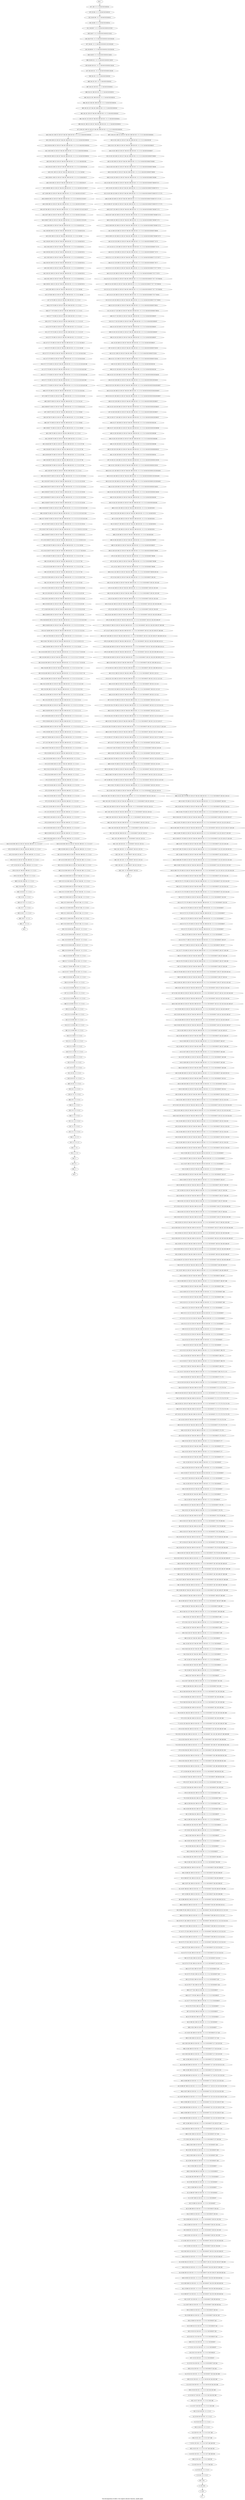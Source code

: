 digraph G {
graph [label="Tree-decomposition of width 13 for register allocator (function _handle_input)"]
0[label="0 | : "];
1[label="1 | 326 : "];
2[label="2 | 325 326 : "];
3[label="3 | 6 325 : 0 1 2 3 4 5 "];
4[label="4 | 6 324 325 : 0 1 2 3 4 5 "];
5[label="5 | 6 323 324 325 : 0 1 2 3 4 5 249 250 "];
6[label="6 | 6 322 323 325 : 0 1 2 3 4 5 247 248 249 250 "];
7[label="7 | 6 321 322 325 : 0 1 2 3 4 5 247 248 249 250 "];
8[label="8 | 6 320 321 325 : 0 1 2 3 4 5 247 248 "];
9[label="9 | 6 319 320 325 : 0 1 2 3 4 5 "];
10[label="10 | 6 318 319 320 325 : 0 1 2 3 4 5 "];
11[label="11 | 6 317 318 320 325 : 0 1 2 3 4 5 245 246 "];
12[label="12 | 6 316 317 320 325 : 0 1 2 3 4 5 243 244 245 246 "];
13[label="13 | 6 315 316 320 325 : 0 1 2 3 4 5 58 59 243 244 245 246 "];
14[label="14 | 6 314 315 320 325 : 0 1 2 3 4 5 58 59 96 97 243 244 245 246 "];
15[label="15 | 6 313 314 320 325 : 0 1 2 3 4 5 58 59 96 97 243 244 "];
16[label="16 | 6 312 313 320 325 : 0 1 2 3 4 5 58 59 96 97 "];
17[label="17 | 6 311 312 313 320 325 : 0 1 2 3 4 5 58 59 96 97 "];
18[label="18 | 6 310 311 313 320 325 : 0 1 2 3 4 5 58 59 96 97 242 "];
19[label="19 | 6 309 310 313 320 325 : 0 1 2 3 4 5 58 59 96 97 242 "];
20[label="20 | 6 308 309 313 320 325 : 0 1 2 3 4 5 58 59 96 97 240 241 242 "];
21[label="21 | 6 307 308 313 320 325 : 0 1 2 3 4 5 58 59 96 97 238 239 240 241 "];
22[label="22 | 6 306 307 313 320 325 : 0 1 2 3 4 5 58 59 96 97 234 235 238 239 240 241 "];
23[label="23 | 6 305 306 313 320 325 : 0 1 2 3 4 5 58 59 96 97 234 235 238 239 240 241 "];
24[label="24 | 6 304 305 313 320 325 : 0 1 2 3 4 5 58 59 96 97 234 235 236 237 238 239 240 241 "];
25[label="25 | 6 303 304 313 320 325 : 0 1 2 3 4 5 58 59 96 97 230 231 234 235 236 237 238 239 "];
26[label="26 | 6 302 303 313 320 325 : 0 1 2 3 4 5 58 59 96 97 230 231 234 235 236 237 "];
27[label="27 | 6 301 302 313 320 325 : 0 1 2 3 4 5 58 59 96 97 230 231 232 233 234 235 "];
28[label="28 | 6 300 301 313 320 325 : 0 1 2 3 4 5 58 59 96 97 230 231 232 233 "];
29[label="29 | 6 299 300 313 320 325 : 0 1 2 3 4 5 58 59 96 97 230 231 232 233 "];
30[label="30 | 6 298 299 313 320 325 : 0 1 2 3 4 5 58 59 96 97 230 231 "];
31[label="31 | 6 297 298 313 320 325 : 0 1 2 3 4 5 58 59 96 97 "];
32[label="32 | 6 296 297 298 313 320 325 : 0 1 2 3 4 5 58 59 96 97 "];
33[label="33 | 6 295 296 298 313 320 325 : 0 1 2 3 4 5 58 59 96 97 "];
34[label="34 | 6 294 295 296 298 313 320 325 : 0 1 2 3 4 5 58 59 96 97 "];
35[label="35 | 6 293 294 298 313 320 325 : 0 1 2 3 4 5 58 59 96 97 229 "];
36[label="36 | 6 292 293 298 313 320 325 : 0 1 2 3 4 5 58 59 96 97 229 "];
37[label="37 | 6 291 292 298 313 320 325 : 0 1 2 3 4 5 58 59 96 97 227 228 229 "];
38[label="38 | 6 290 291 298 313 320 325 : 0 1 2 3 4 5 58 59 96 97 225 226 227 228 "];
39[label="39 | 6 289 290 298 313 320 325 : 0 1 2 3 4 5 58 59 96 97 221 222 225 226 227 228 "];
40[label="40 | 6 288 289 298 313 320 325 : 0 1 2 3 4 5 58 59 96 97 221 222 225 226 227 228 "];
41[label="41 | 6 287 288 298 313 320 325 : 0 1 2 3 4 5 58 59 96 97 221 222 223 224 225 226 227 228 "];
42[label="42 | 6 286 287 298 313 320 325 : 0 1 2 3 4 5 58 59 96 97 217 218 221 222 223 224 225 226 "];
43[label="43 | 6 285 286 298 313 320 325 : 0 1 2 3 4 5 58 59 96 97 217 218 221 222 223 224 "];
44[label="44 | 6 284 285 298 313 320 325 : 0 1 2 3 4 5 58 59 96 97 217 218 219 220 221 222 "];
45[label="45 | 6 283 284 298 313 320 325 : 0 1 2 3 4 5 58 59 96 97 217 218 219 220 "];
46[label="46 | 6 282 283 298 313 320 325 : 0 1 2 3 4 5 58 59 96 97 217 218 219 220 "];
47[label="47 | 6 281 282 298 313 320 325 : 0 1 2 3 4 5 58 59 96 97 217 218 "];
48[label="48 | 6 280 281 298 313 320 325 : 0 1 2 3 4 5 58 59 96 97 "];
49[label="49 | 6 279 280 281 298 313 320 325 : 0 1 2 3 4 5 58 59 96 97 "];
50[label="50 | 6 278 279 281 298 313 320 325 : 0 1 2 3 4 5 58 59 96 97 "];
51[label="51 | 6 277 278 279 281 298 313 320 325 : 0 1 2 3 4 5 58 59 96 97 "];
52[label="52 | 6 276 277 281 298 313 320 325 : 0 1 2 3 4 5 58 59 96 97 216 "];
53[label="53 | 6 275 276 281 298 313 320 325 : 0 1 2 3 4 5 58 59 96 97 216 "];
54[label="54 | 6 274 275 281 298 313 320 325 : 0 1 2 3 4 5 58 59 96 97 214 215 216 "];
55[label="55 | 6 273 274 281 298 313 320 325 : 0 1 2 3 4 5 58 59 96 97 212 213 214 215 "];
56[label="56 | 6 272 273 281 298 313 320 325 : 0 1 2 3 4 5 58 59 96 97 208 209 212 213 214 215 "];
57[label="57 | 6 271 272 281 298 313 320 325 : 0 1 2 3 4 5 58 59 96 97 208 209 212 213 214 215 "];
58[label="58 | 6 270 271 281 298 313 320 325 : 0 1 2 3 4 5 58 59 96 97 208 209 210 211 212 213 214 215 "];
59[label="59 | 6 269 270 281 298 313 320 325 : 0 1 2 3 4 5 58 59 96 97 204 205 208 209 210 211 212 213 "];
60[label="60 | 6 268 269 281 298 313 320 325 : 0 1 2 3 4 5 58 59 96 97 204 205 208 209 210 211 "];
61[label="61 | 6 267 268 281 298 313 320 325 : 0 1 2 3 4 5 58 59 96 97 204 205 206 207 208 209 "];
62[label="62 | 6 266 267 281 298 313 320 325 : 0 1 2 3 4 5 58 59 96 97 204 205 206 207 "];
63[label="63 | 6 265 266 281 298 313 320 325 : 0 1 2 3 4 5 58 59 96 97 204 205 206 207 "];
64[label="64 | 6 264 265 281 298 313 320 325 : 0 1 2 3 4 5 58 59 96 97 204 205 "];
65[label="65 | 6 263 264 281 298 313 320 325 : 0 1 2 3 4 5 58 59 96 97 "];
66[label="66 | 6 262 263 264 281 298 313 320 325 : 0 1 2 3 4 5 58 59 96 97 "];
67[label="67 | 6 261 262 264 281 298 313 320 325 : 0 1 2 3 4 5 58 59 96 97 "];
68[label="68 | 6 260 261 262 264 281 298 313 320 325 : 0 1 2 3 4 5 58 59 96 97 "];
69[label="69 | 6 259 260 264 281 298 313 320 325 : 0 1 2 3 4 5 58 59 96 97 203 "];
70[label="70 | 6 258 259 264 281 298 313 320 325 : 0 1 2 3 4 5 58 59 96 97 203 "];
71[label="71 | 6 257 258 264 281 298 313 320 325 : 0 1 2 3 4 5 58 59 96 97 201 202 203 "];
72[label="72 | 6 256 257 264 281 298 313 320 325 : 0 1 2 3 4 5 58 59 96 97 199 200 201 202 "];
73[label="73 | 6 255 256 264 281 298 313 320 325 : 0 1 2 3 4 5 58 59 96 97 195 196 199 200 201 202 "];
74[label="74 | 6 254 255 264 281 298 313 320 325 : 0 1 2 3 4 5 58 59 96 97 195 196 199 200 201 202 "];
75[label="75 | 6 253 254 264 281 298 313 320 325 : 0 1 2 3 4 5 58 59 96 97 195 196 197 198 199 200 201 202 "];
76[label="76 | 6 252 253 264 281 298 313 320 325 : 0 1 2 3 4 5 58 59 96 97 191 192 195 196 197 198 199 200 "];
77[label="77 | 6 251 252 264 281 298 313 320 325 : 0 1 2 3 4 5 58 59 96 97 191 192 195 196 197 198 "];
78[label="78 | 6 250 251 264 281 298 313 320 325 : 0 1 2 3 4 5 58 59 96 97 191 192 193 194 195 196 "];
79[label="79 | 6 249 250 264 281 298 313 320 325 : 0 1 2 3 4 5 58 59 96 97 191 192 193 194 "];
80[label="80 | 6 248 249 264 281 298 313 320 325 : 0 1 2 3 4 5 58 59 96 97 191 192 193 194 "];
81[label="81 | 6 247 248 264 281 298 313 320 325 : 0 1 2 3 4 5 58 59 96 97 191 192 "];
82[label="82 | 6 246 247 264 281 298 313 320 325 : 0 1 2 3 4 5 58 59 96 97 "];
83[label="83 | 6 245 246 247 264 281 298 313 320 325 : 0 1 2 3 4 5 58 59 96 97 "];
84[label="84 | 6 244 245 247 264 281 298 313 320 325 : 0 1 2 3 4 5 58 59 96 97 "];
85[label="85 | 6 243 244 245 247 264 281 298 313 320 325 : 0 1 2 3 4 5 58 59 96 97 "];
86[label="86 | 6 242 243 247 264 281 298 313 320 325 : 0 1 2 3 4 5 58 59 96 97 190 "];
87[label="87 | 6 241 242 247 264 281 298 313 320 325 : 0 1 2 3 4 5 58 59 96 97 190 "];
88[label="88 | 6 240 241 247 264 281 298 313 320 325 : 0 1 2 3 4 5 58 59 96 97 188 189 190 "];
89[label="89 | 6 239 240 247 264 281 298 313 320 325 : 0 1 2 3 4 5 58 59 96 97 186 187 188 189 "];
90[label="90 | 6 238 239 247 264 281 298 313 320 325 : 0 1 2 3 4 5 58 59 96 97 182 183 186 187 188 189 "];
91[label="91 | 6 237 238 247 264 281 298 313 320 325 : 0 1 2 3 4 5 58 59 96 97 182 183 186 187 188 189 "];
92[label="92 | 6 236 237 247 264 281 298 313 320 325 : 0 1 2 3 4 5 58 59 96 97 182 183 184 185 186 187 188 189 "];
93[label="93 | 6 235 236 247 264 281 298 313 320 325 : 0 1 2 3 4 5 58 59 96 97 178 179 182 183 184 185 186 187 "];
94[label="94 | 6 234 235 247 264 281 298 313 320 325 : 0 1 2 3 4 5 58 59 96 97 178 179 182 183 184 185 "];
95[label="95 | 6 233 234 247 264 281 298 313 320 325 : 0 1 2 3 4 5 58 59 96 97 178 179 180 181 182 183 "];
96[label="96 | 6 232 233 247 264 281 298 313 320 325 : 0 1 2 3 4 5 58 59 96 97 178 179 180 181 "];
97[label="97 | 6 231 232 247 264 281 298 313 320 325 : 0 1 2 3 4 5 58 59 96 97 178 179 180 181 "];
98[label="98 | 6 230 231 247 264 281 298 313 320 325 : 0 1 2 3 4 5 58 59 96 97 178 179 "];
99[label="99 | 6 229 230 247 264 281 298 313 320 325 : 0 1 2 3 4 5 58 59 96 97 "];
100[label="100 | 6 228 229 230 247 264 281 298 313 320 325 : 0 1 2 3 4 5 58 59 96 97 "];
101[label="101 | 6 227 228 230 247 264 281 298 313 320 325 : 0 1 2 3 4 5 58 59 96 97 "];
102[label="102 | 6 226 227 228 230 247 264 281 298 313 320 325 : 0 1 2 3 4 5 58 59 96 97 "];
103[label="103 | 6 225 226 230 247 264 281 298 313 320 325 : 0 1 2 3 4 5 58 59 96 97 177 "];
104[label="104 | 6 224 225 230 247 264 281 298 313 320 325 : 0 1 2 3 4 5 58 59 96 97 177 "];
105[label="105 | 6 223 224 230 247 264 281 298 313 320 325 : 0 1 2 3 4 5 58 59 96 97 175 176 177 "];
106[label="106 | 6 222 223 230 247 264 281 298 313 320 325 : 0 1 2 3 4 5 58 59 96 97 173 174 175 176 "];
107[label="107 | 6 221 222 230 247 264 281 298 313 320 325 : 0 1 2 3 4 5 58 59 96 97 171 172 173 174 175 176 "];
108[label="108 | 6 220 221 230 247 264 281 298 313 320 325 : 0 1 2 3 4 5 58 59 96 97 171 172 173 174 175 176 "];
109[label="109 | 6 219 220 230 247 264 281 298 313 320 325 : 0 1 2 3 4 5 58 59 96 97 171 172 173 174 175 176 "];
110[label="110 | 6 218 219 230 247 264 281 298 313 320 325 : 0 1 2 3 4 5 58 59 96 97 171 172 173 174 "];
111[label="111 | 6 217 218 230 247 264 281 298 313 320 325 : 0 1 2 3 4 5 58 59 96 97 169 170 171 172 "];
112[label="112 | 6 216 217 230 247 264 281 298 313 320 325 : 0 1 2 3 4 5 58 59 96 97 169 170 "];
113[label="113 | 6 215 216 230 247 264 281 298 313 320 325 : 0 1 2 3 4 5 58 59 96 97 169 170 "];
114[label="114 | 6 214 215 230 247 264 281 298 313 320 325 : 0 1 2 3 4 5 58 59 96 97 "];
115[label="115 | 6 213 214 215 230 247 264 281 298 313 320 325 : 0 1 2 3 4 5 58 59 96 97 "];
116[label="116 | 6 212 213 215 230 247 264 281 298 313 320 325 : 0 1 2 3 4 5 58 59 96 97 "];
117[label="117 | 6 211 212 213 215 230 247 264 281 298 313 320 325 : 0 1 2 3 4 5 58 59 96 97 "];
118[label="118 | 6 210 211 215 230 247 264 281 298 313 320 325 : 0 1 2 3 4 5 58 59 96 97 168 "];
119[label="119 | 6 209 210 215 230 247 264 281 298 313 320 325 : 0 1 2 3 4 5 58 59 96 97 168 "];
120[label="120 | 6 208 209 215 230 247 264 281 298 313 320 325 : 0 1 2 3 4 5 58 59 96 97 166 167 168 "];
121[label="121 | 6 207 208 215 230 247 264 281 298 313 320 325 : 0 1 2 3 4 5 58 59 96 97 164 165 166 167 "];
122[label="122 | 6 206 207 215 230 247 264 281 298 313 320 325 : 0 1 2 3 4 5 58 59 96 97 160 161 164 165 166 167 "];
123[label="123 | 6 205 206 215 230 247 264 281 298 313 320 325 : 0 1 2 3 4 5 58 59 96 97 160 161 164 165 166 167 "];
124[label="124 | 6 204 205 215 230 247 264 281 298 313 320 325 : 0 1 2 3 4 5 58 59 96 97 160 161 162 163 164 165 166 167 "];
125[label="125 | 6 203 204 215 230 247 264 281 298 313 320 325 : 0 1 2 3 4 5 58 59 96 97 156 157 160 161 162 163 164 165 "];
126[label="126 | 6 202 203 215 230 247 264 281 298 313 320 325 : 0 1 2 3 4 5 58 59 96 97 156 157 160 161 162 163 "];
127[label="127 | 6 201 202 215 230 247 264 281 298 313 320 325 : 0 1 2 3 4 5 58 59 96 97 156 157 158 159 160 161 "];
128[label="128 | 6 200 201 215 230 247 264 281 298 313 320 325 : 0 1 2 3 4 5 58 59 96 97 156 157 158 159 "];
129[label="129 | 6 199 200 215 230 247 264 281 298 313 320 325 : 0 1 2 3 4 5 58 59 96 97 156 157 158 159 "];
130[label="130 | 6 198 199 215 230 247 264 281 298 313 320 325 : 0 1 2 3 4 5 58 59 96 97 156 157 "];
131[label="131 | 6 197 198 215 230 247 264 281 298 313 320 325 : 0 1 2 3 4 5 58 59 96 97 "];
132[label="132 | 6 196 197 198 215 230 247 264 281 298 313 320 325 : 0 1 2 3 4 5 58 59 96 97 "];
133[label="133 | 6 195 196 198 215 230 247 264 281 298 313 320 325 : 0 1 2 3 4 5 58 59 96 97 150 151 154 155 "];
134[label="134 | 6 194 195 198 215 230 247 264 281 298 313 320 325 : 0 1 2 3 4 5 58 59 96 97 150 151 154 155 "];
135[label="135 | 6 193 194 198 215 230 247 264 281 298 313 320 325 : 0 1 2 3 4 5 58 59 96 97 150 151 154 155 "];
136[label="136 | 6 192 193 198 215 230 247 264 281 298 313 320 325 : 0 1 2 3 4 5 58 59 96 97 150 151 152 153 154 155 "];
137[label="137 | 6 191 192 198 215 230 247 264 281 298 313 320 325 : 0 1 2 3 4 5 58 59 96 97 150 151 152 153 154 155 "];
138[label="138 | 6 190 191 198 215 230 247 264 281 298 313 320 325 : 0 1 2 3 4 5 58 59 96 97 150 151 152 153 "];
139[label="139 | 6 189 190 198 215 230 247 264 281 298 313 320 325 : 0 1 2 3 4 5 58 59 96 97 150 151 "];
140[label="140 | 6 188 189 198 215 230 247 264 281 298 313 320 325 : 0 1 2 3 4 5 58 59 96 97 148 149 150 151 "];
141[label="141 | 6 187 188 198 215 230 247 264 281 298 320 325 : 0 1 2 3 4 5 58 59 96 97 148 149 "];
142[label="142 | 6 186 187 198 215 230 247 264 281 298 320 325 : 0 1 2 3 4 5 58 59 96 97 146 147 148 149 "];
143[label="143 | 6 185 186 198 215 230 247 264 281 298 320 325 : 0 1 2 3 4 5 58 59 96 97 144 145 146 147 "];
144[label="144 | 6 184 185 198 215 230 247 264 281 298 320 325 : 0 1 2 3 4 5 58 59 96 97 140 141 144 145 146 147 "];
145[label="145 | 6 183 184 198 215 230 247 264 281 298 320 325 : 0 1 2 3 4 5 58 59 96 97 140 141 144 145 146 147 "];
146[label="146 | 6 182 183 198 215 230 247 264 281 298 320 325 : 0 1 2 3 4 5 58 59 96 97 140 141 142 143 144 145 146 147 "];
147[label="147 | 6 181 182 198 215 230 247 264 281 298 320 325 : 0 1 2 3 4 5 58 59 96 97 136 137 140 141 142 143 144 145 "];
148[label="148 | 6 180 181 198 215 230 247 264 281 298 320 325 : 0 1 2 3 4 5 58 59 96 97 136 137 140 141 142 143 "];
149[label="149 | 6 179 180 198 215 230 247 264 281 298 320 325 : 0 1 2 3 4 5 58 59 96 97 136 137 138 139 140 141 "];
150[label="150 | 6 178 179 198 215 230 247 264 281 298 320 325 : 0 1 2 3 4 5 58 59 96 97 136 137 138 139 "];
151[label="151 | 6 177 178 198 215 230 247 264 281 298 320 325 : 0 1 2 3 4 5 58 59 96 97 136 137 138 139 "];
152[label="152 | 6 176 177 198 215 230 247 264 281 298 320 325 : 0 1 2 3 4 5 58 59 96 97 136 137 "];
153[label="153 | 6 175 176 198 215 230 247 264 281 298 320 325 : 0 1 2 3 4 5 58 59 96 97 "];
154[label="154 | 6 174 175 176 198 215 230 247 264 281 298 320 325 : 0 1 2 3 4 5 58 59 96 97 "];
155[label="155 | 6 173 174 176 198 215 230 247 264 281 298 320 325 : 0 1 2 3 4 5 58 59 96 97 "];
156[label="156 | 6 172 173 176 198 215 230 247 264 281 298 320 325 : 0 1 2 3 4 5 58 59 96 97 134 135 "];
157[label="157 | 6 171 172 176 198 215 230 247 264 281 298 320 325 : 0 1 2 3 4 5 58 59 96 97 132 133 134 135 "];
158[label="158 | 6 170 171 176 198 215 230 247 264 281 298 320 325 : 0 1 2 3 4 5 58 59 96 97 132 133 134 135 "];
159[label="159 | 6 169 170 176 198 215 230 247 264 281 298 320 325 : 0 1 2 3 4 5 58 59 96 97 124 125 130 131 132 133 134 135 "];
160[label="160 | 6 168 169 176 198 215 230 247 264 281 298 320 325 : 0 1 2 3 4 5 58 59 96 97 124 125 130 131 132 133 "];
161[label="161 | 6 167 168 176 198 215 230 247 264 281 298 320 325 : 0 1 2 3 4 5 58 59 96 97 124 125 128 129 130 131 "];
162[label="162 | 6 166 167 176 198 215 230 247 264 281 298 320 325 : 0 1 2 3 4 5 58 59 96 97 124 125 126 127 128 129 "];
163[label="163 | 6 165 166 176 198 215 230 247 264 281 298 320 325 : 0 1 2 3 4 5 58 59 96 97 100 101 124 125 126 127 128 129 "];
164[label="164 | 6 164 165 176 198 215 230 247 264 281 298 320 325 : 0 1 2 3 4 5 58 59 96 97 100 101 124 125 126 127 "];
165[label="165 | 6 163 164 176 198 215 230 247 264 281 298 320 325 : 0 1 2 3 4 5 58 59 96 97 100 101 124 125 "];
166[label="166 | 161 162 163 : 0 1 58 59 96 97 100 101 120 121 "];
167[label="167 | 6 160 161 176 198 215 230 247 264 281 298 320 325 : 0 1 2 3 4 5 58 59 96 97 100 101 120 121 122 123 "];
168[label="168 | 6 159 160 176 198 215 230 247 264 281 298 320 325 : 0 1 2 3 4 5 58 59 96 97 100 101 120 121 122 123 "];
169[label="169 | 6 158 159 176 198 215 230 247 264 281 298 320 325 : 0 1 2 3 4 5 58 59 96 97 100 101 118 119 122 123 "];
170[label="170 | 6 157 158 176 198 215 230 247 264 281 298 320 325 : 0 1 2 3 4 5 58 59 96 97 100 101 118 119 "];
171[label="171 | 6 156 157 176 198 215 230 247 264 281 298 320 325 : 0 1 2 3 4 5 58 59 96 97 100 101 116 117 118 119 "];
172[label="172 | 6 155 156 176 198 215 230 247 264 281 298 320 325 : 0 1 2 3 4 5 58 59 96 97 100 101 114 115 116 117 118 119 "];
173[label="173 | 6 154 155 176 198 215 230 247 264 281 298 320 325 : 0 1 2 3 4 5 58 59 96 97 100 101 114 115 116 117 "];
174[label="174 | 6 153 154 176 198 215 230 247 264 281 298 320 325 : 0 1 2 3 4 5 58 59 96 97 100 101 112 113 114 115 "];
175[label="175 | 6 152 153 198 215 230 247 264 281 298 320 325 : 0 1 2 3 4 5 58 59 96 97 100 101 112 113 "];
176[label="176 | 6 151 152 198 215 230 247 264 281 298 320 325 : 0 1 2 3 4 5 58 59 96 97 100 101 110 111 112 113 "];
177[label="177 | 6 150 151 198 215 230 247 264 281 298 320 325 : 0 1 2 3 4 5 58 59 96 97 100 101 108 109 110 111 "];
178[label="178 | 6 149 150 198 215 230 247 264 281 298 320 325 : 0 1 2 3 4 5 58 59 96 97 100 101 104 105 108 109 110 111 "];
179[label="179 | 6 148 149 198 215 230 247 264 281 298 320 325 : 0 1 2 3 4 5 58 59 96 97 100 101 104 105 108 109 110 111 "];
180[label="180 | 6 147 148 198 215 230 247 264 281 298 320 325 : 0 1 2 3 4 5 58 59 96 97 100 101 104 105 106 107 108 109 110 111 "];
181[label="181 | 6 146 147 198 215 230 247 264 281 298 320 325 : 0 1 2 3 4 5 58 59 96 97 100 101 104 105 106 107 108 109 "];
182[label="182 | 6 145 146 198 215 230 247 264 281 298 320 325 : 0 1 2 3 4 5 58 59 96 97 100 101 104 105 106 107 "];
183[label="183 | 6 144 145 198 215 230 247 264 281 298 320 325 : 0 1 2 3 4 5 58 59 96 97 100 101 102 103 104 105 "];
184[label="184 | 6 143 144 198 215 230 247 264 281 298 320 325 : 0 1 2 3 4 5 58 59 96 97 100 101 102 103 "];
185[label="185 | 6 142 143 198 215 230 247 264 281 298 320 325 : 0 1 2 3 4 5 58 59 96 97 100 101 102 103 "];
186[label="186 | 6 141 142 198 215 230 247 264 281 298 320 325 : 0 1 2 3 4 5 58 59 96 97 98 99 100 101 "];
187[label="187 | 6 140 141 198 215 230 247 264 281 298 320 325 : 0 1 2 3 4 5 58 59 96 97 98 99 "];
188[label="188 | 6 139 140 198 215 230 247 264 281 298 320 325 : 0 1 2 3 4 5 48 49 58 59 96 97 98 99 "];
189[label="189 | 6 138 139 198 215 230 247 264 281 298 320 325 : 0 1 2 3 4 5 48 49 58 59 96 97 "];
190[label="190 | 6 137 138 198 215 230 247 264 281 298 320 325 : 0 1 2 3 4 5 48 49 58 59 "];
191[label="191 | 6 136 137 138 198 215 230 247 264 281 298 320 325 : 0 1 2 3 4 5 48 49 58 59 "];
192[label="192 | 6 135 136 138 198 215 230 247 264 281 298 320 325 : 0 1 2 3 4 5 48 49 58 59 "];
193[label="193 | 6 134 135 138 198 215 230 247 264 281 298 320 325 : 0 1 2 3 4 5 48 49 58 59 94 95 "];
194[label="194 | 6 133 134 138 198 215 230 247 264 281 298 320 325 : 0 1 2 3 4 5 48 49 58 59 90 91 94 95 "];
195[label="195 | 6 132 133 138 198 215 230 247 264 281 298 320 325 : 0 1 2 3 4 5 48 49 58 59 90 91 92 93 94 95 "];
196[label="196 | 6 131 132 138 198 215 230 247 264 281 298 320 325 : 0 1 2 3 4 5 48 49 58 59 90 91 92 93 94 95 "];
197[label="197 | 6 130 131 138 198 215 230 247 264 281 298 320 325 : 0 1 2 3 4 5 48 49 58 59 90 91 92 93 "];
198[label="198 | 6 129 130 138 198 215 230 247 264 281 298 320 325 : 0 1 2 3 4 5 48 49 58 59 88 89 90 91 "];
199[label="199 | 6 128 129 138 198 215 230 247 264 281 298 320 325 : 0 1 2 3 4 5 48 49 58 59 88 89 "];
200[label="200 | 6 127 128 138 198 215 230 247 264 281 298 320 325 : 0 1 2 3 4 5 48 49 58 59 82 83 88 89 "];
201[label="201 | 6 126 127 138 198 215 230 247 264 281 298 320 325 : 0 1 2 3 4 5 48 49 58 59 82 83 86 87 "];
202[label="202 | 6 125 126 138 198 215 230 247 264 281 298 320 325 : 0 1 2 3 4 5 48 49 58 59 82 83 86 87 "];
203[label="203 | 6 124 125 138 198 215 230 247 264 281 298 320 325 : 0 1 2 3 4 5 48 49 58 59 82 83 84 85 86 87 "];
204[label="204 | 6 123 124 138 198 215 230 247 264 281 298 320 325 : 0 1 2 3 4 5 48 49 58 59 82 83 84 85 86 87 "];
205[label="205 | 6 122 123 138 198 215 230 247 264 281 298 320 325 : 0 1 2 3 4 5 48 49 58 59 82 83 84 85 "];
206[label="206 | 6 121 122 198 215 230 247 264 281 298 320 325 : 0 1 2 3 4 5 48 49 58 59 66 67 82 83 "];
207[label="207 | 6 120 121 198 215 230 247 264 281 298 320 325 : 0 1 2 3 4 5 48 49 58 59 66 67 82 83 "];
208[label="208 | 6 119 120 198 215 230 247 264 281 298 320 325 : 0 1 2 3 4 5 48 49 58 59 66 67 "];
209[label="209 | 6 118 119 120 198 215 230 247 264 281 298 320 325 : 0 1 2 3 4 5 48 49 58 59 66 67 "];
210[label="210 | 6 117 118 120 198 215 230 247 264 281 298 320 325 : 0 1 2 3 4 5 48 49 58 59 66 67 "];
211[label="211 | 6 116 117 120 198 215 230 247 264 281 298 320 325 : 0 1 2 3 4 5 48 49 58 59 66 67 80 81 "];
212[label="212 | 6 115 116 120 198 215 230 247 264 281 298 320 325 : 0 1 2 3 4 5 48 49 58 59 66 67 76 77 80 81 "];
213[label="213 | 6 114 115 120 198 215 230 247 264 281 298 320 325 : 0 1 2 3 4 5 48 49 58 59 66 67 76 77 78 79 80 81 "];
214[label="214 | 6 113 114 120 198 215 230 247 264 281 298 320 325 : 0 1 2 3 4 5 48 49 58 59 66 67 76 77 78 79 80 81 "];
215[label="215 | 6 112 113 120 198 215 230 247 264 281 298 320 325 : 0 1 2 3 4 5 48 49 58 59 66 67 76 77 78 79 "];
216[label="216 | 6 111 112 120 198 215 230 247 264 281 298 320 325 : 0 1 2 3 4 5 48 49 58 59 66 67 74 75 76 77 "];
217[label="217 | 6 110 111 120 198 215 230 247 264 281 298 320 325 : 0 1 2 3 4 5 48 49 58 59 66 67 74 75 "];
218[label="218 | 6 109 110 120 198 215 230 247 264 281 298 320 325 : 0 1 2 3 4 5 48 49 58 59 66 67 68 69 74 75 "];
219[label="219 | 6 108 109 120 198 215 230 247 264 281 298 320 325 : 0 1 2 3 4 5 48 49 58 59 66 67 68 69 72 73 "];
220[label="220 | 6 107 108 120 198 215 230 247 264 281 298 320 325 : 0 1 2 3 4 5 48 49 58 59 66 67 68 69 72 73 "];
221[label="221 | 6 106 107 120 198 215 230 247 264 281 298 320 325 : 0 1 2 3 4 5 48 49 58 59 66 67 68 69 70 71 72 73 "];
222[label="222 | 6 105 106 120 198 215 230 247 264 281 298 320 325 : 0 1 2 3 4 5 48 49 58 59 66 67 68 69 70 71 72 73 "];
223[label="223 | 6 104 105 120 198 215 230 247 264 281 298 320 325 : 0 1 2 3 4 5 48 49 58 59 66 67 68 69 70 71 "];
224[label="224 | 6 103 104 198 215 230 247 264 281 298 320 325 : 0 1 2 3 4 5 48 49 58 59 66 67 68 69 "];
225[label="225 | 6 102 103 198 215 230 247 264 281 298 320 325 : 0 1 2 3 4 5 48 49 58 59 66 67 68 69 "];
226[label="226 | 6 101 102 198 215 230 247 264 281 298 320 325 : 0 1 2 3 4 5 48 49 58 59 66 67 "];
227[label="227 | 94 100 101 : 0 1 2 3 48 49 58 59 60 61 64 65 "];
228[label="228 | 94 99 100 101 : 0 1 2 3 48 49 58 59 60 61 64 65 "];
229[label="229 | 94 98 99 : 0 1 2 3 48 49 58 59 60 61 62 63 64 65 "];
230[label="230 | 94 97 98 : 0 1 2 3 48 49 58 59 60 61 62 63 64 65 "];
231[label="231 | 94 96 97 : 0 1 2 3 48 49 58 59 60 61 62 63 "];
232[label="232 | 94 95 96 : 0 1 2 3 48 49 58 59 60 61 "];
233[label="233 | 6 93 94 198 215 230 247 264 281 298 320 325 : 0 1 2 3 4 5 48 49 58 59 60 61 "];
234[label="234 | 6 92 93 198 215 230 247 264 281 298 320 325 : 0 1 2 3 4 5 48 49 58 59 60 61 "];
235[label="235 | 6 91 92 198 215 230 247 264 281 298 320 325 : 0 1 2 3 4 5 48 49 58 59 "];
236[label="236 | 6 90 91 198 215 230 247 264 281 298 320 325 : 0 1 2 3 4 5 48 49 56 57 "];
237[label="237 | 6 89 90 198 215 230 247 264 281 298 320 325 : 0 1 2 3 4 5 48 49 54 55 56 57 "];
238[label="238 | 6 88 89 198 215 230 247 264 281 298 320 325 : 0 1 2 3 4 5 48 49 54 55 56 57 "];
239[label="239 | 6 87 88 198 215 230 247 264 281 298 320 325 : 0 1 2 3 4 5 48 49 52 53 54 55 56 57 "];
240[label="240 | 6 86 87 198 215 230 247 264 281 298 320 325 : 0 1 2 3 4 5 48 49 52 53 54 55 "];
241[label="241 | 6 85 86 198 215 230 247 264 281 298 320 325 : 0 1 2 3 4 5 48 49 52 53 "];
242[label="242 | 6 84 85 198 215 230 247 264 281 298 320 325 : 0 1 2 3 4 5 48 49 50 51 "];
243[label="243 | 6 83 84 198 215 230 247 264 281 298 320 325 : 0 1 2 3 4 5 48 49 50 51 "];
244[label="244 | 6 82 83 198 215 230 247 264 281 298 320 325 : 0 1 2 3 4 5 48 49 50 51 "];
245[label="245 | 6 81 82 198 215 230 247 264 281 298 320 325 : 0 1 2 3 4 5 48 49 50 51 "];
246[label="246 | 6 80 81 198 215 230 247 264 281 298 320 325 : 0 1 2 3 4 5 48 49 50 51 "];
247[label="247 | 6 79 80 198 215 230 247 264 281 298 320 325 : 0 1 2 3 4 5 48 49 "];
248[label="248 | 6 78 79 198 215 230 247 264 281 298 320 325 : 0 1 2 3 4 5 "];
249[label="249 | 6 77 78 79 198 215 230 247 264 281 298 320 325 : 0 1 2 3 4 5 "];
250[label="250 | 6 76 77 79 198 215 230 247 264 281 298 320 325 : 0 1 2 3 4 5 47 "];
251[label="251 | 6 75 76 79 198 215 230 247 264 281 298 320 325 : 0 1 2 3 4 5 47 "];
252[label="252 | 6 74 75 79 198 215 230 247 264 281 298 320 325 : 0 1 2 3 4 5 45 46 47 "];
253[label="253 | 6 73 74 79 198 215 230 247 264 281 298 320 325 : 0 1 2 3 4 5 43 44 45 46 "];
254[label="254 | 6 72 73 79 198 215 230 247 264 281 298 320 325 : 0 1 2 3 4 5 41 42 43 44 45 46 "];
255[label="255 | 6 71 72 79 198 215 230 247 264 281 298 320 325 : 0 1 2 3 4 5 41 42 43 44 45 46 "];
256[label="256 | 6 70 71 79 198 215 230 247 264 281 298 320 325 : 0 1 2 3 4 5 41 42 43 44 45 46 "];
257[label="257 | 6 69 70 79 198 215 230 247 264 281 298 320 325 : 0 1 2 3 4 5 41 42 43 44 "];
258[label="258 | 6 68 69 79 198 215 230 247 264 281 298 320 325 : 0 1 2 3 4 5 39 40 41 42 "];
259[label="259 | 6 67 68 79 198 215 230 247 264 281 298 320 325 : 0 1 2 3 4 5 39 40 "];
260[label="260 | 6 66 67 79 198 215 230 247 264 281 298 320 325 : 0 1 2 3 4 5 39 40 "];
261[label="261 | 6 65 66 79 198 215 230 247 264 281 298 320 325 : 0 1 2 3 4 5 "];
262[label="262 | 6 64 65 66 79 198 215 230 247 264 281 298 320 325 : 0 1 2 3 4 5 37 38 "];
263[label="263 | 6 63 64 66 79 198 215 230 247 264 281 298 320 325 : 0 1 2 3 4 5 37 38 "];
264[label="264 | 6 62 63 66 79 198 215 230 247 264 281 298 320 325 : 0 1 2 3 4 5 37 38 "];
265[label="265 | 6 61 62 66 79 198 215 230 247 264 281 298 320 325 : 0 1 2 3 4 5 31 32 35 36 "];
266[label="266 | 6 60 61 66 79 198 215 230 247 264 281 298 320 325 : 0 1 2 3 4 5 31 32 35 36 "];
267[label="267 | 6 59 60 66 79 198 215 230 247 264 281 298 320 325 : 0 1 2 3 4 5 31 32 35 36 "];
268[label="268 | 6 58 59 66 79 198 215 230 247 264 281 298 320 325 : 0 1 2 3 4 5 31 32 33 34 35 36 "];
269[label="269 | 6 57 58 66 79 198 215 230 247 264 281 298 320 325 : 0 1 2 3 4 5 31 32 33 34 35 36 "];
270[label="270 | 6 56 57 66 79 198 215 230 247 264 281 298 320 325 : 0 1 2 3 4 5 29 30 31 32 33 34 "];
271[label="271 | 6 55 56 66 79 198 215 230 247 264 281 298 320 325 : 0 1 2 3 4 5 29 30 31 32 "];
272[label="272 | 6 54 55 66 79 198 215 230 247 264 281 298 320 325 : 0 1 2 3 4 5 27 28 29 30 "];
273[label="273 | 6 53 54 66 198 215 230 247 264 281 298 320 325 : 0 1 2 3 4 5 27 28 "];
274[label="274 | 6 52 53 66 198 215 230 247 264 281 298 320 325 : 0 1 2 3 4 5 25 26 27 28 "];
275[label="275 | 6 51 52 66 198 215 230 247 264 281 298 320 325 : 0 1 2 3 4 5 23 24 25 26 "];
276[label="276 | 6 50 51 66 198 215 230 247 264 281 298 320 325 : 0 1 2 3 4 5 23 24 25 26 "];
277[label="277 | 6 49 50 66 198 215 230 247 264 281 298 320 325 : 0 1 2 3 4 5 23 24 25 26 "];
278[label="278 | 6 48 49 66 198 215 230 247 264 281 298 320 325 : 0 1 2 3 4 5 21 22 23 24 25 26 "];
279[label="279 | 6 47 48 66 198 215 230 247 264 281 298 320 325 : 0 1 2 3 4 5 21 22 23 24 "];
280[label="280 | 6 46 47 66 198 215 230 247 264 281 298 320 325 : 0 1 2 3 4 5 19 20 21 22 "];
281[label="281 | 6 45 46 66 198 215 230 247 264 281 298 320 325 : 0 1 2 3 4 5 13 14 17 18 19 20 "];
282[label="282 | 6 44 45 66 198 215 230 247 264 281 298 320 325 : 0 1 2 3 4 5 13 14 17 18 19 20 "];
283[label="283 | 6 43 44 66 198 215 230 247 264 281 298 320 325 : 0 1 2 3 4 5 13 14 15 16 17 18 "];
284[label="284 | 6 42 43 66 198 215 230 247 264 281 298 320 325 : 0 1 2 3 4 5 13 14 15 16 "];
285[label="285 | 6 41 42 66 198 215 230 247 264 281 298 320 325 : 0 1 2 3 4 5 13 14 15 16 "];
286[label="286 | 6 40 41 66 198 215 230 247 264 281 298 320 325 : 0 1 2 3 4 5 11 12 13 14 "];
287[label="287 | 6 39 40 66 198 215 230 247 264 281 298 320 325 : 0 1 2 3 4 5 11 12 "];
288[label="288 | 6 38 39 66 198 215 230 247 264 281 298 320 325 : 0 1 2 3 4 5 9 10 11 12 "];
289[label="289 | 6 37 38 66 198 215 230 247 264 281 298 320 325 : 0 1 2 3 4 5 9 10 "];
290[label="290 | 6 36 37 66 198 215 230 247 264 281 298 320 325 : 0 1 2 3 4 5 9 10 "];
291[label="291 | 6 35 36 66 198 215 230 247 264 281 298 320 325 : 0 1 2 3 4 5 "];
292[label="292 | 6 34 35 36 66 198 215 230 247 264 281 298 320 : 0 1 2 3 4 5 "];
293[label="293 | 6 33 34 66 198 215 230 247 264 281 298 320 : 0 1 2 3 4 5 8 "];
294[label="294 | 6 32 33 66 198 215 230 247 264 281 298 320 : 0 1 2 3 4 5 8 "];
295[label="295 | 6 31 32 66 198 215 230 247 264 281 298 320 : 0 1 2 3 4 5 6 7 8 "];
296[label="296 | 6 30 31 66 198 215 230 247 264 281 298 320 : 0 1 2 3 4 5 6 7 "];
297[label="297 | 6 29 30 66 198 215 230 247 264 281 298 320 : 0 1 2 3 4 5 6 7 "];
298[label="298 | 6 28 29 66 198 215 230 247 264 281 298 320 : 0 1 2 3 4 5 6 7 "];
299[label="299 | 6 27 28 : 0 1 2 3 4 5 "];
300[label="300 | 6 26 27 : 0 1 2 3 4 5 "];
301[label="301 | 6 25 28 66 198 215 230 247 264 281 298 320 : 0 1 2 3 4 5 "];
302[label="302 | 6 24 25 28 66 198 215 230 247 264 281 298 : 0 1 2 3 4 5 "];
303[label="303 | 6 23 24 28 66 198 215 230 247 264 281 : 0 1 2 3 4 5 "];
304[label="304 | 6 22 23 28 66 198 215 230 247 264 281 : 0 1 2 3 4 5 "];
305[label="305 | 6 21 22 28 66 198 215 230 247 264 : 0 1 2 3 4 5 "];
306[label="306 | 6 20 21 28 66 198 215 230 247 264 : 0 1 2 3 4 5 "];
307[label="307 | 6 19 20 28 66 198 215 230 247 : 0 1 2 3 4 5 "];
308[label="308 | 6 18 19 28 66 198 215 230 247 : 0 1 2 3 4 5 "];
309[label="309 | 6 17 18 28 66 198 215 230 : 0 1 2 3 4 5 "];
310[label="310 | 6 16 17 28 66 198 215 230 : 0 1 2 3 4 5 "];
311[label="311 | 6 15 16 28 66 198 215 : 0 1 2 3 4 5 "];
312[label="312 | 6 14 15 28 66 198 215 : 0 1 2 3 4 5 "];
313[label="313 | 6 13 14 28 66 198 : 0 1 2 3 4 5 "];
314[label="314 | 6 12 13 28 66 198 : 0 1 2 3 4 5 "];
315[label="315 | 6 11 12 28 66 : 0 1 2 3 4 5 "];
316[label="316 | 6 10 11 28 66 : 0 1 2 3 4 5 "];
317[label="317 | 6 9 10 28 : 0 1 2 3 4 5 "];
318[label="318 | 6 8 9 28 : 0 1 2 3 4 5 "];
319[label="319 | 6 7 8 : 0 1 2 3 4 5 "];
320[label="320 | 5 6 : 0 1 2 3 4 5 "];
321[label="321 | 4 5 : 0 1 2 3 4 5 "];
322[label="322 | 3 4 : 0 1 2 3 4 5 "];
323[label="323 | 2 3 : 0 1 2 3 "];
324[label="324 | 1 2 : 0 1 "];
325[label="325 | 0 1 : "];
326[label="326 | 6 161 163 176 198 215 230 247 264 281 298 320 325 : 0 1 2 3 4 5 58 59 96 97 100 101 120 121 "];
327[label="327 | 6 94 101 198 215 230 247 264 281 298 320 325 : 0 1 2 3 4 5 48 49 58 59 60 61 "];
328[label="328 | 6 28 29 66 198 215 230 247 264 281 298 320 : 0 1 2 3 4 5 6 7 "];
329[label="329 | 6 28 29 66 198 215 230 247 264 281 298 320 : 0 1 2 3 4 5 6 7 "];
330[label="330 | 6 94 101 198 215 230 247 264 281 298 320 325 : 0 1 2 3 4 5 48 49 58 59 60 61 "];
331[label="331 | 6 161 163 176 198 215 230 247 264 281 298 320 325 : 0 1 2 3 4 5 58 59 96 97 100 101 120 121 "];
332[label="332 | : "];
333[label="333 | 161 163 : 0 1 58 59 96 97 100 101 120 121 "];
334[label="334 | : "];
335[label="335 | 94 96 : 0 1 2 3 48 49 58 59 60 61 "];
336[label="336 | 94 97 : 0 1 2 3 48 49 58 59 60 61 62 63 "];
337[label="337 | 94 98 : 0 1 2 3 48 49 58 59 60 61 62 63 64 65 "];
338[label="338 | 94 99 : 0 1 2 3 48 49 58 59 60 61 64 65 "];
339[label="339 | 94 101 : 0 1 2 3 48 49 58 59 60 61 "];
340[label="340 | : "];
341[label="341 | 6 27 : 0 1 2 3 4 5 "];
342[label="342 | 6 28 : 0 1 2 3 4 5 "];
343[label="343 | : "];
344[label="344 | 1 : "];
345[label="345 | 2 : 0 1 "];
346[label="346 | 3 : 0 1 2 3 "];
347[label="347 | 4 : 0 1 2 3 4 5 "];
348[label="348 | 5 : 0 1 2 3 4 5 "];
349[label="349 | 6 : 0 1 2 3 4 5 "];
350[label="350 | 6 8 : 0 1 2 3 4 5 "];
351[label="351 | 6 9 28 : 0 1 2 3 4 5 "];
352[label="352 | 6 10 28 : 0 1 2 3 4 5 "];
353[label="353 | 6 11 28 66 : 0 1 2 3 4 5 "];
354[label="354 | 6 12 28 66 : 0 1 2 3 4 5 "];
355[label="355 | 6 13 28 66 198 : 0 1 2 3 4 5 "];
356[label="356 | 6 14 28 66 198 : 0 1 2 3 4 5 "];
357[label="357 | 6 15 28 66 198 215 : 0 1 2 3 4 5 "];
358[label="358 | 6 16 28 66 198 215 : 0 1 2 3 4 5 "];
359[label="359 | 6 17 28 66 198 215 230 : 0 1 2 3 4 5 "];
360[label="360 | 6 18 28 66 198 215 230 : 0 1 2 3 4 5 "];
361[label="361 | 6 19 28 66 198 215 230 247 : 0 1 2 3 4 5 "];
362[label="362 | 6 20 28 66 198 215 230 247 : 0 1 2 3 4 5 "];
363[label="363 | 6 21 28 66 198 215 230 247 264 : 0 1 2 3 4 5 "];
364[label="364 | 6 22 28 66 198 215 230 247 264 : 0 1 2 3 4 5 "];
365[label="365 | 6 23 28 66 198 215 230 247 264 281 : 0 1 2 3 4 5 "];
366[label="366 | 6 24 28 66 198 215 230 247 264 281 : 0 1 2 3 4 5 "];
367[label="367 | 6 25 28 66 198 215 230 247 264 281 298 : 0 1 2 3 4 5 "];
368[label="368 | 6 28 66 198 215 230 247 264 281 298 320 : 0 1 2 3 4 5 "];
369[label="369 | 6 29 66 198 215 230 247 264 281 298 320 : 0 1 2 3 4 5 6 7 "];
370[label="370 | 6 30 66 198 215 230 247 264 281 298 320 : 0 1 2 3 4 5 6 7 "];
371[label="371 | 6 31 66 198 215 230 247 264 281 298 320 : 0 1 2 3 4 5 6 7 "];
372[label="372 | 6 32 66 198 215 230 247 264 281 298 320 : 0 1 2 3 4 5 8 "];
373[label="373 | 6 33 66 198 215 230 247 264 281 298 320 : 0 1 2 3 4 5 8 "];
374[label="374 | 6 34 66 198 215 230 247 264 281 298 320 : 0 1 2 3 4 5 "];
375[label="375 | 6 35 36 66 198 215 230 247 264 281 298 320 : 0 1 2 3 4 5 "];
376[label="376 | 6 36 66 198 215 230 247 264 281 298 320 325 : 0 1 2 3 4 5 "];
377[label="377 | 6 37 66 198 215 230 247 264 281 298 320 325 : 0 1 2 3 4 5 9 10 "];
378[label="378 | 6 38 66 198 215 230 247 264 281 298 320 325 : 0 1 2 3 4 5 9 10 "];
379[label="379 | 6 39 66 198 215 230 247 264 281 298 320 325 : 0 1 2 3 4 5 11 12 "];
380[label="380 | 6 40 66 198 215 230 247 264 281 298 320 325 : 0 1 2 3 4 5 11 12 "];
381[label="381 | 6 41 66 198 215 230 247 264 281 298 320 325 : 0 1 2 3 4 5 13 14 "];
382[label="382 | 6 42 66 198 215 230 247 264 281 298 320 325 : 0 1 2 3 4 5 13 14 15 16 "];
383[label="383 | 6 43 66 198 215 230 247 264 281 298 320 325 : 0 1 2 3 4 5 13 14 15 16 "];
384[label="384 | 6 44 66 198 215 230 247 264 281 298 320 325 : 0 1 2 3 4 5 13 14 17 18 "];
385[label="385 | 6 45 66 198 215 230 247 264 281 298 320 325 : 0 1 2 3 4 5 13 14 17 18 19 20 "];
386[label="386 | 6 46 66 198 215 230 247 264 281 298 320 325 : 0 1 2 3 4 5 19 20 "];
387[label="387 | 6 47 66 198 215 230 247 264 281 298 320 325 : 0 1 2 3 4 5 21 22 "];
388[label="388 | 6 48 66 198 215 230 247 264 281 298 320 325 : 0 1 2 3 4 5 21 22 23 24 "];
389[label="389 | 6 49 66 198 215 230 247 264 281 298 320 325 : 0 1 2 3 4 5 23 24 25 26 "];
390[label="390 | 6 50 66 198 215 230 247 264 281 298 320 325 : 0 1 2 3 4 5 23 24 25 26 "];
391[label="391 | 6 51 66 198 215 230 247 264 281 298 320 325 : 0 1 2 3 4 5 23 24 25 26 "];
392[label="392 | 6 52 66 198 215 230 247 264 281 298 320 325 : 0 1 2 3 4 5 25 26 "];
393[label="393 | 6 53 66 198 215 230 247 264 281 298 320 325 : 0 1 2 3 4 5 27 28 "];
394[label="394 | 6 54 66 198 215 230 247 264 281 298 320 325 : 0 1 2 3 4 5 27 28 "];
395[label="395 | 6 55 66 79 198 215 230 247 264 281 298 320 325 : 0 1 2 3 4 5 29 30 "];
396[label="396 | 6 56 66 79 198 215 230 247 264 281 298 320 325 : 0 1 2 3 4 5 29 30 31 32 "];
397[label="397 | 6 57 66 79 198 215 230 247 264 281 298 320 325 : 0 1 2 3 4 5 31 32 33 34 "];
398[label="398 | 6 58 66 79 198 215 230 247 264 281 298 320 325 : 0 1 2 3 4 5 31 32 33 34 35 36 "];
399[label="399 | 6 59 66 79 198 215 230 247 264 281 298 320 325 : 0 1 2 3 4 5 31 32 35 36 "];
400[label="400 | 6 60 66 79 198 215 230 247 264 281 298 320 325 : 0 1 2 3 4 5 31 32 35 36 "];
401[label="401 | 6 61 66 79 198 215 230 247 264 281 298 320 325 : 0 1 2 3 4 5 31 32 35 36 "];
402[label="402 | 6 62 66 79 198 215 230 247 264 281 298 320 325 : 0 1 2 3 4 5 "];
403[label="403 | 6 63 66 79 198 215 230 247 264 281 298 320 325 : 0 1 2 3 4 5 37 38 "];
404[label="404 | 6 64 66 79 198 215 230 247 264 281 298 320 325 : 0 1 2 3 4 5 37 38 "];
405[label="405 | 6 66 79 198 215 230 247 264 281 298 320 325 : 0 1 2 3 4 5 "];
406[label="406 | 6 67 79 198 215 230 247 264 281 298 320 325 : 0 1 2 3 4 5 39 40 "];
407[label="407 | 6 68 79 198 215 230 247 264 281 298 320 325 : 0 1 2 3 4 5 39 40 "];
408[label="408 | 6 69 79 198 215 230 247 264 281 298 320 325 : 0 1 2 3 4 5 41 42 "];
409[label="409 | 6 70 79 198 215 230 247 264 281 298 320 325 : 0 1 2 3 4 5 41 42 43 44 "];
410[label="410 | 6 71 79 198 215 230 247 264 281 298 320 325 : 0 1 2 3 4 5 41 42 43 44 45 46 "];
411[label="411 | 6 72 79 198 215 230 247 264 281 298 320 325 : 0 1 2 3 4 5 41 42 43 44 45 46 "];
412[label="412 | 6 73 79 198 215 230 247 264 281 298 320 325 : 0 1 2 3 4 5 43 44 45 46 "];
413[label="413 | 6 74 79 198 215 230 247 264 281 298 320 325 : 0 1 2 3 4 5 45 46 "];
414[label="414 | 6 75 79 198 215 230 247 264 281 298 320 325 : 0 1 2 3 4 5 47 "];
415[label="415 | 6 76 79 198 215 230 247 264 281 298 320 325 : 0 1 2 3 4 5 47 "];
416[label="416 | 6 77 79 198 215 230 247 264 281 298 320 325 : 0 1 2 3 4 5 "];
417[label="417 | 6 79 198 215 230 247 264 281 298 320 325 : 0 1 2 3 4 5 "];
418[label="418 | 6 80 198 215 230 247 264 281 298 320 325 : 0 1 2 3 4 5 48 49 "];
419[label="419 | 6 81 198 215 230 247 264 281 298 320 325 : 0 1 2 3 4 5 48 49 50 51 "];
420[label="420 | 6 82 198 215 230 247 264 281 298 320 325 : 0 1 2 3 4 5 48 49 50 51 "];
421[label="421 | 6 83 198 215 230 247 264 281 298 320 325 : 0 1 2 3 4 5 48 49 50 51 "];
422[label="422 | 6 84 198 215 230 247 264 281 298 320 325 : 0 1 2 3 4 5 48 49 50 51 "];
423[label="423 | 6 85 198 215 230 247 264 281 298 320 325 : 0 1 2 3 4 5 48 49 "];
424[label="424 | 6 86 198 215 230 247 264 281 298 320 325 : 0 1 2 3 4 5 48 49 52 53 "];
425[label="425 | 6 87 198 215 230 247 264 281 298 320 325 : 0 1 2 3 4 5 48 49 52 53 54 55 "];
426[label="426 | 6 88 198 215 230 247 264 281 298 320 325 : 0 1 2 3 4 5 48 49 54 55 56 57 "];
427[label="427 | 6 89 198 215 230 247 264 281 298 320 325 : 0 1 2 3 4 5 48 49 54 55 56 57 "];
428[label="428 | 6 90 198 215 230 247 264 281 298 320 325 : 0 1 2 3 4 5 48 49 56 57 "];
429[label="429 | 6 91 198 215 230 247 264 281 298 320 325 : 0 1 2 3 4 5 48 49 "];
430[label="430 | 6 92 198 215 230 247 264 281 298 320 325 : 0 1 2 3 4 5 48 49 58 59 "];
431[label="431 | 6 93 198 215 230 247 264 281 298 320 325 : 0 1 2 3 4 5 48 49 58 59 60 61 "];
432[label="432 | 6 94 198 215 230 247 264 281 298 320 325 : 0 1 2 3 4 5 48 49 58 59 60 61 "];
433[label="433 | 6 101 198 215 230 247 264 281 298 320 325 : 0 1 2 3 4 5 48 49 58 59 "];
434[label="434 | 6 102 198 215 230 247 264 281 298 320 325 : 0 1 2 3 4 5 48 49 58 59 66 67 "];
435[label="435 | 6 103 198 215 230 247 264 281 298 320 325 : 0 1 2 3 4 5 48 49 58 59 66 67 68 69 "];
436[label="436 | 6 104 198 215 230 247 264 281 298 320 325 : 0 1 2 3 4 5 48 49 58 59 66 67 68 69 "];
437[label="437 | 6 105 120 198 215 230 247 264 281 298 320 325 : 0 1 2 3 4 5 48 49 58 59 66 67 68 69 70 71 "];
438[label="438 | 6 106 120 198 215 230 247 264 281 298 320 325 : 0 1 2 3 4 5 48 49 58 59 66 67 68 69 70 71 72 73 "];
439[label="439 | 6 107 120 198 215 230 247 264 281 298 320 325 : 0 1 2 3 4 5 48 49 58 59 66 67 68 69 72 73 "];
440[label="440 | 6 108 120 198 215 230 247 264 281 298 320 325 : 0 1 2 3 4 5 48 49 58 59 66 67 68 69 72 73 "];
441[label="441 | 6 109 120 198 215 230 247 264 281 298 320 325 : 0 1 2 3 4 5 48 49 58 59 66 67 68 69 "];
442[label="442 | 6 110 120 198 215 230 247 264 281 298 320 325 : 0 1 2 3 4 5 48 49 58 59 66 67 74 75 "];
443[label="443 | 6 111 120 198 215 230 247 264 281 298 320 325 : 0 1 2 3 4 5 48 49 58 59 66 67 74 75 "];
444[label="444 | 6 112 120 198 215 230 247 264 281 298 320 325 : 0 1 2 3 4 5 48 49 58 59 66 67 76 77 "];
445[label="445 | 6 113 120 198 215 230 247 264 281 298 320 325 : 0 1 2 3 4 5 48 49 58 59 66 67 76 77 78 79 "];
446[label="446 | 6 114 120 198 215 230 247 264 281 298 320 325 : 0 1 2 3 4 5 48 49 58 59 66 67 76 77 78 79 80 81 "];
447[label="447 | 6 115 120 198 215 230 247 264 281 298 320 325 : 0 1 2 3 4 5 48 49 58 59 66 67 76 77 80 81 "];
448[label="448 | 6 116 120 198 215 230 247 264 281 298 320 325 : 0 1 2 3 4 5 48 49 58 59 66 67 80 81 "];
449[label="449 | 6 117 120 198 215 230 247 264 281 298 320 325 : 0 1 2 3 4 5 48 49 58 59 66 67 "];
450[label="450 | 6 118 120 198 215 230 247 264 281 298 320 325 : 0 1 2 3 4 5 48 49 58 59 66 67 "];
451[label="451 | 6 120 198 215 230 247 264 281 298 320 325 : 0 1 2 3 4 5 48 49 58 59 66 67 "];
452[label="452 | 6 121 198 215 230 247 264 281 298 320 325 : 0 1 2 3 4 5 48 49 58 59 66 67 82 83 "];
453[label="453 | 6 122 198 215 230 247 264 281 298 320 325 : 0 1 2 3 4 5 48 49 58 59 82 83 "];
454[label="454 | 6 123 138 198 215 230 247 264 281 298 320 325 : 0 1 2 3 4 5 48 49 58 59 82 83 84 85 "];
455[label="455 | 6 124 138 198 215 230 247 264 281 298 320 325 : 0 1 2 3 4 5 48 49 58 59 82 83 84 85 86 87 "];
456[label="456 | 6 125 138 198 215 230 247 264 281 298 320 325 : 0 1 2 3 4 5 48 49 58 59 82 83 86 87 "];
457[label="457 | 6 126 138 198 215 230 247 264 281 298 320 325 : 0 1 2 3 4 5 48 49 58 59 82 83 86 87 "];
458[label="458 | 6 127 138 198 215 230 247 264 281 298 320 325 : 0 1 2 3 4 5 48 49 58 59 82 83 "];
459[label="459 | 6 128 138 198 215 230 247 264 281 298 320 325 : 0 1 2 3 4 5 48 49 58 59 88 89 "];
460[label="460 | 6 129 138 198 215 230 247 264 281 298 320 325 : 0 1 2 3 4 5 48 49 58 59 88 89 "];
461[label="461 | 6 130 138 198 215 230 247 264 281 298 320 325 : 0 1 2 3 4 5 48 49 58 59 90 91 "];
462[label="462 | 6 131 138 198 215 230 247 264 281 298 320 325 : 0 1 2 3 4 5 48 49 58 59 90 91 92 93 "];
463[label="463 | 6 132 138 198 215 230 247 264 281 298 320 325 : 0 1 2 3 4 5 48 49 58 59 90 91 92 93 94 95 "];
464[label="464 | 6 133 138 198 215 230 247 264 281 298 320 325 : 0 1 2 3 4 5 48 49 58 59 90 91 94 95 "];
465[label="465 | 6 134 138 198 215 230 247 264 281 298 320 325 : 0 1 2 3 4 5 48 49 58 59 94 95 "];
466[label="466 | 6 135 138 198 215 230 247 264 281 298 320 325 : 0 1 2 3 4 5 48 49 58 59 "];
467[label="467 | 6 136 138 198 215 230 247 264 281 298 320 325 : 0 1 2 3 4 5 48 49 58 59 "];
468[label="468 | 6 138 198 215 230 247 264 281 298 320 325 : 0 1 2 3 4 5 48 49 58 59 "];
469[label="469 | 6 139 198 215 230 247 264 281 298 320 325 : 0 1 2 3 4 5 48 49 58 59 96 97 "];
470[label="470 | 6 140 198 215 230 247 264 281 298 320 325 : 0 1 2 3 4 5 58 59 96 97 98 99 "];
471[label="471 | 6 141 198 215 230 247 264 281 298 320 325 : 0 1 2 3 4 5 58 59 96 97 98 99 "];
472[label="472 | 6 142 198 215 230 247 264 281 298 320 325 : 0 1 2 3 4 5 58 59 96 97 100 101 "];
473[label="473 | 6 143 198 215 230 247 264 281 298 320 325 : 0 1 2 3 4 5 58 59 96 97 100 101 102 103 "];
474[label="474 | 6 144 198 215 230 247 264 281 298 320 325 : 0 1 2 3 4 5 58 59 96 97 100 101 102 103 "];
475[label="475 | 6 145 198 215 230 247 264 281 298 320 325 : 0 1 2 3 4 5 58 59 96 97 100 101 104 105 "];
476[label="476 | 6 146 198 215 230 247 264 281 298 320 325 : 0 1 2 3 4 5 58 59 96 97 100 101 104 105 106 107 "];
477[label="477 | 6 147 198 215 230 247 264 281 298 320 325 : 0 1 2 3 4 5 58 59 96 97 100 101 104 105 106 107 108 109 "];
478[label="478 | 6 148 198 215 230 247 264 281 298 320 325 : 0 1 2 3 4 5 58 59 96 97 100 101 104 105 108 109 110 111 "];
479[label="479 | 6 149 198 215 230 247 264 281 298 320 325 : 0 1 2 3 4 5 58 59 96 97 100 101 104 105 108 109 110 111 "];
480[label="480 | 6 150 198 215 230 247 264 281 298 320 325 : 0 1 2 3 4 5 58 59 96 97 100 101 108 109 110 111 "];
481[label="481 | 6 151 198 215 230 247 264 281 298 320 325 : 0 1 2 3 4 5 58 59 96 97 100 101 110 111 "];
482[label="482 | 6 152 198 215 230 247 264 281 298 320 325 : 0 1 2 3 4 5 58 59 96 97 100 101 112 113 "];
483[label="483 | 6 153 198 215 230 247 264 281 298 320 325 : 0 1 2 3 4 5 58 59 96 97 100 101 112 113 "];
484[label="484 | 6 154 176 198 215 230 247 264 281 298 320 325 : 0 1 2 3 4 5 58 59 96 97 100 101 114 115 "];
485[label="485 | 6 155 176 198 215 230 247 264 281 298 320 325 : 0 1 2 3 4 5 58 59 96 97 100 101 114 115 116 117 "];
486[label="486 | 6 156 176 198 215 230 247 264 281 298 320 325 : 0 1 2 3 4 5 58 59 96 97 100 101 116 117 118 119 "];
487[label="487 | 6 157 176 198 215 230 247 264 281 298 320 325 : 0 1 2 3 4 5 58 59 96 97 100 101 118 119 "];
488[label="488 | 6 158 176 198 215 230 247 264 281 298 320 325 : 0 1 2 3 4 5 58 59 96 97 100 101 118 119 "];
489[label="489 | 6 159 176 198 215 230 247 264 281 298 320 325 : 0 1 2 3 4 5 58 59 96 97 100 101 122 123 "];
490[label="490 | 6 160 176 198 215 230 247 264 281 298 320 325 : 0 1 2 3 4 5 58 59 96 97 100 101 120 121 122 123 "];
491[label="491 | 6 161 176 198 215 230 247 264 281 298 320 325 : 0 1 2 3 4 5 58 59 96 97 100 101 120 121 "];
492[label="492 | 6 163 176 198 215 230 247 264 281 298 320 325 : 0 1 2 3 4 5 58 59 96 97 100 101 "];
493[label="493 | 6 164 176 198 215 230 247 264 281 298 320 325 : 0 1 2 3 4 5 58 59 96 97 100 101 124 125 "];
494[label="494 | 6 165 176 198 215 230 247 264 281 298 320 325 : 0 1 2 3 4 5 58 59 96 97 100 101 124 125 126 127 "];
495[label="495 | 6 166 176 198 215 230 247 264 281 298 320 325 : 0 1 2 3 4 5 58 59 96 97 124 125 126 127 128 129 "];
496[label="496 | 6 167 176 198 215 230 247 264 281 298 320 325 : 0 1 2 3 4 5 58 59 96 97 124 125 128 129 "];
497[label="497 | 6 168 176 198 215 230 247 264 281 298 320 325 : 0 1 2 3 4 5 58 59 96 97 124 125 130 131 "];
498[label="498 | 6 169 176 198 215 230 247 264 281 298 320 325 : 0 1 2 3 4 5 58 59 96 97 124 125 130 131 132 133 "];
499[label="499 | 6 170 176 198 215 230 247 264 281 298 320 325 : 0 1 2 3 4 5 58 59 96 97 132 133 134 135 "];
500[label="500 | 6 171 176 198 215 230 247 264 281 298 320 325 : 0 1 2 3 4 5 58 59 96 97 132 133 134 135 "];
501[label="501 | 6 172 176 198 215 230 247 264 281 298 320 325 : 0 1 2 3 4 5 58 59 96 97 134 135 "];
502[label="502 | 6 173 176 198 215 230 247 264 281 298 320 325 : 0 1 2 3 4 5 58 59 96 97 "];
503[label="503 | 6 174 176 198 215 230 247 264 281 298 320 325 : 0 1 2 3 4 5 58 59 96 97 "];
504[label="504 | 6 176 198 215 230 247 264 281 298 320 325 : 0 1 2 3 4 5 58 59 96 97 "];
505[label="505 | 6 177 198 215 230 247 264 281 298 320 325 : 0 1 2 3 4 5 58 59 96 97 136 137 "];
506[label="506 | 6 178 198 215 230 247 264 281 298 320 325 : 0 1 2 3 4 5 58 59 96 97 136 137 138 139 "];
507[label="507 | 6 179 198 215 230 247 264 281 298 320 325 : 0 1 2 3 4 5 58 59 96 97 136 137 138 139 "];
508[label="508 | 6 180 198 215 230 247 264 281 298 320 325 : 0 1 2 3 4 5 58 59 96 97 136 137 140 141 "];
509[label="509 | 6 181 198 215 230 247 264 281 298 320 325 : 0 1 2 3 4 5 58 59 96 97 136 137 140 141 142 143 "];
510[label="510 | 6 182 198 215 230 247 264 281 298 320 325 : 0 1 2 3 4 5 58 59 96 97 140 141 142 143 144 145 "];
511[label="511 | 6 183 198 215 230 247 264 281 298 320 325 : 0 1 2 3 4 5 58 59 96 97 140 141 144 145 146 147 "];
512[label="512 | 6 184 198 215 230 247 264 281 298 320 325 : 0 1 2 3 4 5 58 59 96 97 140 141 144 145 146 147 "];
513[label="513 | 6 185 198 215 230 247 264 281 298 320 325 : 0 1 2 3 4 5 58 59 96 97 144 145 146 147 "];
514[label="514 | 6 186 198 215 230 247 264 281 298 320 325 : 0 1 2 3 4 5 58 59 96 97 146 147 "];
515[label="515 | 6 187 198 215 230 247 264 281 298 320 325 : 0 1 2 3 4 5 58 59 96 97 148 149 "];
516[label="516 | 6 188 198 215 230 247 264 281 298 320 325 : 0 1 2 3 4 5 58 59 96 97 148 149 "];
517[label="517 | 6 189 198 215 230 247 264 281 298 313 320 325 : 0 1 2 3 4 5 58 59 96 97 150 151 "];
518[label="518 | 6 190 198 215 230 247 264 281 298 313 320 325 : 0 1 2 3 4 5 58 59 96 97 150 151 "];
519[label="519 | 6 191 198 215 230 247 264 281 298 313 320 325 : 0 1 2 3 4 5 58 59 96 97 150 151 152 153 "];
520[label="520 | 6 192 198 215 230 247 264 281 298 313 320 325 : 0 1 2 3 4 5 58 59 96 97 150 151 152 153 154 155 "];
521[label="521 | 6 193 198 215 230 247 264 281 298 313 320 325 : 0 1 2 3 4 5 58 59 96 97 150 151 154 155 "];
522[label="522 | 6 194 198 215 230 247 264 281 298 313 320 325 : 0 1 2 3 4 5 58 59 96 97 150 151 154 155 "];
523[label="523 | 6 195 198 215 230 247 264 281 298 313 320 325 : 0 1 2 3 4 5 58 59 96 97 150 151 154 155 "];
524[label="524 | 6 196 198 215 230 247 264 281 298 313 320 325 : 0 1 2 3 4 5 58 59 96 97 "];
525[label="525 | 6 198 215 230 247 264 281 298 313 320 325 : 0 1 2 3 4 5 58 59 96 97 "];
526[label="526 | 6 199 215 230 247 264 281 298 313 320 325 : 0 1 2 3 4 5 58 59 96 97 156 157 "];
527[label="527 | 6 200 215 230 247 264 281 298 313 320 325 : 0 1 2 3 4 5 58 59 96 97 156 157 158 159 "];
528[label="528 | 6 201 215 230 247 264 281 298 313 320 325 : 0 1 2 3 4 5 58 59 96 97 156 157 158 159 "];
529[label="529 | 6 202 215 230 247 264 281 298 313 320 325 : 0 1 2 3 4 5 58 59 96 97 156 157 160 161 "];
530[label="530 | 6 203 215 230 247 264 281 298 313 320 325 : 0 1 2 3 4 5 58 59 96 97 156 157 160 161 162 163 "];
531[label="531 | 6 204 215 230 247 264 281 298 313 320 325 : 0 1 2 3 4 5 58 59 96 97 160 161 162 163 164 165 "];
532[label="532 | 6 205 215 230 247 264 281 298 313 320 325 : 0 1 2 3 4 5 58 59 96 97 160 161 164 165 166 167 "];
533[label="533 | 6 206 215 230 247 264 281 298 313 320 325 : 0 1 2 3 4 5 58 59 96 97 160 161 164 165 166 167 "];
534[label="534 | 6 207 215 230 247 264 281 298 313 320 325 : 0 1 2 3 4 5 58 59 96 97 164 165 166 167 "];
535[label="535 | 6 208 215 230 247 264 281 298 313 320 325 : 0 1 2 3 4 5 58 59 96 97 166 167 "];
536[label="536 | 6 209 215 230 247 264 281 298 313 320 325 : 0 1 2 3 4 5 58 59 96 97 168 "];
537[label="537 | 6 210 215 230 247 264 281 298 313 320 325 : 0 1 2 3 4 5 58 59 96 97 168 "];
538[label="538 | 6 211 215 230 247 264 281 298 313 320 325 : 0 1 2 3 4 5 58 59 96 97 "];
539[label="539 | 6 213 215 230 247 264 281 298 313 320 325 : 0 1 2 3 4 5 58 59 96 97 "];
540[label="540 | 6 215 230 247 264 281 298 313 320 325 : 0 1 2 3 4 5 58 59 96 97 "];
541[label="541 | 6 216 230 247 264 281 298 313 320 325 : 0 1 2 3 4 5 58 59 96 97 169 170 "];
542[label="542 | 6 217 230 247 264 281 298 313 320 325 : 0 1 2 3 4 5 58 59 96 97 169 170 "];
543[label="543 | 6 218 230 247 264 281 298 313 320 325 : 0 1 2 3 4 5 58 59 96 97 171 172 "];
544[label="544 | 6 219 230 247 264 281 298 313 320 325 : 0 1 2 3 4 5 58 59 96 97 171 172 173 174 "];
545[label="545 | 6 220 230 247 264 281 298 313 320 325 : 0 1 2 3 4 5 58 59 96 97 171 172 173 174 175 176 "];
546[label="546 | 6 221 230 247 264 281 298 313 320 325 : 0 1 2 3 4 5 58 59 96 97 171 172 173 174 175 176 "];
547[label="547 | 6 222 230 247 264 281 298 313 320 325 : 0 1 2 3 4 5 58 59 96 97 173 174 175 176 "];
548[label="548 | 6 223 230 247 264 281 298 313 320 325 : 0 1 2 3 4 5 58 59 96 97 175 176 "];
549[label="549 | 6 224 230 247 264 281 298 313 320 325 : 0 1 2 3 4 5 58 59 96 97 177 "];
550[label="550 | 6 225 230 247 264 281 298 313 320 325 : 0 1 2 3 4 5 58 59 96 97 177 "];
551[label="551 | 6 226 230 247 264 281 298 313 320 325 : 0 1 2 3 4 5 58 59 96 97 "];
552[label="552 | 6 228 230 247 264 281 298 313 320 325 : 0 1 2 3 4 5 58 59 96 97 "];
553[label="553 | 6 230 247 264 281 298 313 320 325 : 0 1 2 3 4 5 58 59 96 97 "];
554[label="554 | 6 231 247 264 281 298 313 320 325 : 0 1 2 3 4 5 58 59 96 97 178 179 "];
555[label="555 | 6 232 247 264 281 298 313 320 325 : 0 1 2 3 4 5 58 59 96 97 178 179 180 181 "];
556[label="556 | 6 233 247 264 281 298 313 320 325 : 0 1 2 3 4 5 58 59 96 97 178 179 180 181 "];
557[label="557 | 6 234 247 264 281 298 313 320 325 : 0 1 2 3 4 5 58 59 96 97 178 179 182 183 "];
558[label="558 | 6 235 247 264 281 298 313 320 325 : 0 1 2 3 4 5 58 59 96 97 178 179 182 183 184 185 "];
559[label="559 | 6 236 247 264 281 298 313 320 325 : 0 1 2 3 4 5 58 59 96 97 182 183 184 185 186 187 "];
560[label="560 | 6 237 247 264 281 298 313 320 325 : 0 1 2 3 4 5 58 59 96 97 182 183 186 187 188 189 "];
561[label="561 | 6 238 247 264 281 298 313 320 325 : 0 1 2 3 4 5 58 59 96 97 182 183 186 187 188 189 "];
562[label="562 | 6 239 247 264 281 298 313 320 325 : 0 1 2 3 4 5 58 59 96 97 186 187 188 189 "];
563[label="563 | 6 240 247 264 281 298 313 320 325 : 0 1 2 3 4 5 58 59 96 97 188 189 "];
564[label="564 | 6 241 247 264 281 298 313 320 325 : 0 1 2 3 4 5 58 59 96 97 190 "];
565[label="565 | 6 242 247 264 281 298 313 320 325 : 0 1 2 3 4 5 58 59 96 97 190 "];
566[label="566 | 6 243 247 264 281 298 313 320 325 : 0 1 2 3 4 5 58 59 96 97 "];
567[label="567 | 6 245 247 264 281 298 313 320 325 : 0 1 2 3 4 5 58 59 96 97 "];
568[label="568 | 6 247 264 281 298 313 320 325 : 0 1 2 3 4 5 58 59 96 97 "];
569[label="569 | 6 248 264 281 298 313 320 325 : 0 1 2 3 4 5 58 59 96 97 191 192 "];
570[label="570 | 6 249 264 281 298 313 320 325 : 0 1 2 3 4 5 58 59 96 97 191 192 193 194 "];
571[label="571 | 6 250 264 281 298 313 320 325 : 0 1 2 3 4 5 58 59 96 97 191 192 193 194 "];
572[label="572 | 6 251 264 281 298 313 320 325 : 0 1 2 3 4 5 58 59 96 97 191 192 195 196 "];
573[label="573 | 6 252 264 281 298 313 320 325 : 0 1 2 3 4 5 58 59 96 97 191 192 195 196 197 198 "];
574[label="574 | 6 253 264 281 298 313 320 325 : 0 1 2 3 4 5 58 59 96 97 195 196 197 198 199 200 "];
575[label="575 | 6 254 264 281 298 313 320 325 : 0 1 2 3 4 5 58 59 96 97 195 196 199 200 201 202 "];
576[label="576 | 6 255 264 281 298 313 320 325 : 0 1 2 3 4 5 58 59 96 97 195 196 199 200 201 202 "];
577[label="577 | 6 256 264 281 298 313 320 325 : 0 1 2 3 4 5 58 59 96 97 199 200 201 202 "];
578[label="578 | 6 257 264 281 298 313 320 325 : 0 1 2 3 4 5 58 59 96 97 201 202 "];
579[label="579 | 6 258 264 281 298 313 320 325 : 0 1 2 3 4 5 58 59 96 97 203 "];
580[label="580 | 6 259 264 281 298 313 320 325 : 0 1 2 3 4 5 58 59 96 97 203 "];
581[label="581 | 6 260 264 281 298 313 320 325 : 0 1 2 3 4 5 58 59 96 97 "];
582[label="582 | 6 262 264 281 298 313 320 325 : 0 1 2 3 4 5 58 59 96 97 "];
583[label="583 | 6 264 281 298 313 320 325 : 0 1 2 3 4 5 58 59 96 97 "];
584[label="584 | 6 265 281 298 313 320 325 : 0 1 2 3 4 5 58 59 96 97 204 205 "];
585[label="585 | 6 266 281 298 313 320 325 : 0 1 2 3 4 5 58 59 96 97 204 205 206 207 "];
586[label="586 | 6 267 281 298 313 320 325 : 0 1 2 3 4 5 58 59 96 97 204 205 206 207 "];
587[label="587 | 6 268 281 298 313 320 325 : 0 1 2 3 4 5 58 59 96 97 204 205 208 209 "];
588[label="588 | 6 269 281 298 313 320 325 : 0 1 2 3 4 5 58 59 96 97 204 205 208 209 210 211 "];
589[label="589 | 6 270 281 298 313 320 325 : 0 1 2 3 4 5 58 59 96 97 208 209 210 211 212 213 "];
590[label="590 | 6 271 281 298 313 320 325 : 0 1 2 3 4 5 58 59 96 97 208 209 212 213 214 215 "];
591[label="591 | 6 272 281 298 313 320 325 : 0 1 2 3 4 5 58 59 96 97 208 209 212 213 214 215 "];
592[label="592 | 6 273 281 298 313 320 325 : 0 1 2 3 4 5 58 59 96 97 212 213 214 215 "];
593[label="593 | 6 274 281 298 313 320 325 : 0 1 2 3 4 5 58 59 96 97 214 215 "];
594[label="594 | 6 275 281 298 313 320 325 : 0 1 2 3 4 5 58 59 96 97 216 "];
595[label="595 | 6 276 281 298 313 320 325 : 0 1 2 3 4 5 58 59 96 97 216 "];
596[label="596 | 6 277 281 298 313 320 325 : 0 1 2 3 4 5 58 59 96 97 "];
597[label="597 | 6 279 281 298 313 320 325 : 0 1 2 3 4 5 58 59 96 97 "];
598[label="598 | 6 281 298 313 320 325 : 0 1 2 3 4 5 58 59 96 97 "];
599[label="599 | 6 282 298 313 320 325 : 0 1 2 3 4 5 58 59 96 97 217 218 "];
600[label="600 | 6 283 298 313 320 325 : 0 1 2 3 4 5 58 59 96 97 217 218 219 220 "];
601[label="601 | 6 284 298 313 320 325 : 0 1 2 3 4 5 58 59 96 97 217 218 219 220 "];
602[label="602 | 6 285 298 313 320 325 : 0 1 2 3 4 5 58 59 96 97 217 218 221 222 "];
603[label="603 | 6 286 298 313 320 325 : 0 1 2 3 4 5 58 59 96 97 217 218 221 222 223 224 "];
604[label="604 | 6 287 298 313 320 325 : 0 1 2 3 4 5 58 59 96 97 221 222 223 224 225 226 "];
605[label="605 | 6 288 298 313 320 325 : 0 1 2 3 4 5 58 59 96 97 221 222 225 226 227 228 "];
606[label="606 | 6 289 298 313 320 325 : 0 1 2 3 4 5 58 59 96 97 221 222 225 226 227 228 "];
607[label="607 | 6 290 298 313 320 325 : 0 1 2 3 4 5 58 59 96 97 225 226 227 228 "];
608[label="608 | 6 291 298 313 320 325 : 0 1 2 3 4 5 58 59 96 97 227 228 "];
609[label="609 | 6 292 298 313 320 325 : 0 1 2 3 4 5 58 59 96 97 229 "];
610[label="610 | 6 293 298 313 320 325 : 0 1 2 3 4 5 58 59 96 97 229 "];
611[label="611 | 6 294 298 313 320 325 : 0 1 2 3 4 5 58 59 96 97 "];
612[label="612 | 6 296 298 313 320 325 : 0 1 2 3 4 5 58 59 96 97 "];
613[label="613 | 6 298 313 320 325 : 0 1 2 3 4 5 58 59 96 97 "];
614[label="614 | 6 299 313 320 325 : 0 1 2 3 4 5 58 59 96 97 230 231 "];
615[label="615 | 6 300 313 320 325 : 0 1 2 3 4 5 58 59 96 97 230 231 232 233 "];
616[label="616 | 6 301 313 320 325 : 0 1 2 3 4 5 58 59 96 97 230 231 232 233 "];
617[label="617 | 6 302 313 320 325 : 0 1 2 3 4 5 58 59 96 97 230 231 234 235 "];
618[label="618 | 6 303 313 320 325 : 0 1 2 3 4 5 58 59 96 97 230 231 234 235 236 237 "];
619[label="619 | 6 304 313 320 325 : 0 1 2 3 4 5 58 59 96 97 234 235 236 237 238 239 "];
620[label="620 | 6 305 313 320 325 : 0 1 2 3 4 5 58 59 96 97 234 235 238 239 240 241 "];
621[label="621 | 6 306 313 320 325 : 0 1 2 3 4 5 58 59 96 97 234 235 238 239 240 241 "];
622[label="622 | 6 307 313 320 325 : 0 1 2 3 4 5 58 59 96 97 238 239 240 241 "];
623[label="623 | 6 308 313 320 325 : 0 1 2 3 4 5 58 59 96 97 240 241 "];
624[label="624 | 6 309 313 320 325 : 0 1 2 3 4 5 58 59 96 97 242 "];
625[label="625 | 6 310 313 320 325 : 0 1 2 3 4 5 58 59 96 97 242 "];
626[label="626 | 6 311 313 320 325 : 0 1 2 3 4 5 58 59 96 97 "];
627[label="627 | 6 313 320 325 : 0 1 2 3 4 5 58 59 96 97 "];
628[label="628 | 6 314 320 325 : 0 1 2 3 4 5 58 59 96 97 243 244 "];
629[label="629 | 6 315 320 325 : 0 1 2 3 4 5 58 59 243 244 245 246 "];
630[label="630 | 6 316 320 325 : 0 1 2 3 4 5 243 244 245 246 "];
631[label="631 | 6 317 320 325 : 0 1 2 3 4 5 245 246 "];
632[label="632 | 6 318 320 325 : 0 1 2 3 4 5 "];
633[label="633 | 6 320 325 : 0 1 2 3 4 5 "];
634[label="634 | 6 321 325 : 0 1 2 3 4 5 247 248 "];
635[label="635 | 6 322 325 : 0 1 2 3 4 5 247 248 249 250 "];
636[label="636 | 6 323 325 : 0 1 2 3 4 5 249 250 "];
637[label="637 | 325 : "];
638[label="638 | 6 294 296 298 313 320 325 : 0 1 2 3 4 5 58 59 96 97 "];
639[label="639 | 6 277 279 281 298 313 320 325 : 0 1 2 3 4 5 58 59 96 97 "];
640[label="640 | 6 260 262 264 281 298 313 320 325 : 0 1 2 3 4 5 58 59 96 97 "];
641[label="641 | 6 243 245 247 264 281 298 313 320 325 : 0 1 2 3 4 5 58 59 96 97 "];
642[label="642 | 6 226 228 230 247 264 281 298 313 320 325 : 0 1 2 3 4 5 58 59 96 97 "];
643[label="643 | 6 211 213 215 230 247 264 281 298 313 320 325 : 0 1 2 3 4 5 58 59 96 97 "];
644[label="644 | 6 188 198 215 230 247 264 281 298 313 320 325 : 0 1 2 3 4 5 58 59 96 97 148 149 "];
645[label="645 | 161 163 176 198 215 230 247 264 281 298 320 325 : 0 1 2 3 58 59 96 97 100 101 120 121 "];
646[label="646 | 161 163 198 215 230 247 264 281 298 320 325 : 0 1 2 3 58 59 96 97 100 101 120 121 "];
647[label="647 | 161 163 215 230 247 264 281 298 320 325 : 0 1 2 3 58 59 96 97 100 101 120 121 "];
648[label="648 | 161 163 230 247 264 281 298 320 325 : 0 1 2 3 58 59 96 97 100 101 120 121 "];
649[label="649 | 161 163 247 264 281 298 320 325 : 0 1 2 3 58 59 96 97 100 101 120 121 "];
650[label="650 | 161 163 264 281 298 320 325 : 0 1 2 3 58 59 96 97 100 101 120 121 "];
651[label="651 | 161 163 281 298 320 325 : 0 1 2 3 58 59 96 97 100 101 120 121 "];
652[label="652 | 161 163 298 320 325 : 0 1 58 59 96 97 100 101 120 121 "];
653[label="653 | 161 163 320 325 : 0 1 58 59 96 97 100 101 120 121 "];
654[label="654 | 161 163 325 : 0 1 58 59 96 97 100 101 120 121 "];
655[label="655 | 162 163 : 0 1 58 59 96 97 100 101 120 121 "];
656[label="656 | 163 : 0 1 58 59 96 97 100 101 "];
657[label="657 | 6 153 176 198 215 230 247 264 281 298 320 325 : 0 1 2 3 4 5 58 59 96 97 100 101 112 113 "];
658[label="658 | 6 122 138 198 215 230 247 264 281 298 320 325 : 0 1 2 3 4 5 48 49 58 59 82 83 "];
659[label="659 | 6 104 120 198 215 230 247 264 281 298 320 325 : 0 1 2 3 4 5 48 49 58 59 66 67 68 69 "];
660[label="660 | 94 101 198 215 230 247 264 281 298 320 325 : 0 1 2 3 48 49 58 59 60 61 "];
661[label="661 | 94 101 215 230 247 264 281 298 320 325 : 0 1 2 3 48 49 58 59 60 61 "];
662[label="662 | 94 101 230 247 264 281 298 320 325 : 0 1 2 3 48 49 58 59 60 61 "];
663[label="663 | 94 101 247 264 281 298 320 325 : 0 1 2 3 48 49 58 59 60 61 "];
664[label="664 | 94 101 264 281 298 320 325 : 0 1 2 3 48 49 58 59 60 61 "];
665[label="665 | 94 101 281 298 320 325 : 0 1 2 3 48 49 58 59 60 61 "];
666[label="666 | 94 101 298 320 325 : 0 1 2 3 48 49 58 59 60 61 "];
667[label="667 | 94 101 320 325 : 0 1 2 3 48 49 58 59 60 61 "];
668[label="668 | 94 101 325 : 0 1 2 3 48 49 58 59 60 61 "];
669[label="669 | 94 99 101 : 0 1 2 3 48 49 58 59 60 61 64 65 "];
670[label="670 | 95 96 : 0 1 2 3 48 49 58 59 60 61 "];
671[label="671 | 96 : 0 1 2 3 48 49 58 59 60 61 "];
672[label="672 | 6 54 66 79 198 215 230 247 264 281 298 320 325 : 0 1 2 3 4 5 27 28 "];
673[label="673 | 6 34 36 66 198 215 230 247 264 281 298 320 : 0 1 2 3 4 5 "];
674[label="674 | 6 28 66 198 215 230 247 264 281 298 320 : 0 1 2 3 4 5 "];
675[label="675 | 6 28 198 215 230 247 264 281 298 320 : 0 1 2 3 4 5 "];
676[label="676 | 6 28 215 230 247 264 281 298 320 : 0 1 2 3 4 5 "];
677[label="677 | 6 28 230 247 264 281 298 320 : 0 1 2 3 4 5 "];
678[label="678 | 6 28 247 264 281 298 320 : 0 1 2 3 4 5 "];
679[label="679 | 6 28 264 281 298 320 : 0 1 2 3 4 5 "];
680[label="680 | 6 28 281 298 320 : 0 1 2 3 4 5 "];
681[label="681 | 6 28 298 320 : 0 1 2 3 4 5 "];
682[label="682 | 6 28 320 : 0 1 2 3 4 5 "];
683[label="683 | 26 27 : 0 1 2 3 "];
684[label="684 | 27 : 0 1 2 3 "];
685[label="685 | 6 24 28 66 198 215 230 247 264 281 298 : 0 1 2 3 4 5 "];
686[label="686 | 6 22 28 66 198 215 230 247 264 281 : 0 1 2 3 4 5 "];
687[label="687 | 6 20 28 66 198 215 230 247 264 : 0 1 2 3 4 5 "];
688[label="688 | 6 18 28 66 198 215 230 247 : 0 1 2 3 4 5 "];
689[label="689 | 6 16 28 66 198 215 230 : 0 1 2 3 4 5 "];
690[label="690 | 6 14 28 66 198 215 : 0 1 2 3 4 5 "];
691[label="691 | 6 12 28 66 198 : 0 1 2 3 4 5 "];
692[label="692 | 6 10 28 66 : 0 1 2 3 4 5 "];
693[label="693 | 6 8 28 : 0 1 2 3 4 5 "];
694[label="694 | 6 8 : 0 1 2 3 4 5 "];
695[label="695 | 1 : "];
696[label="696 | 6 161 163 176 198 215 230 247 264 281 298 320 325 : 0 1 2 3 4 5 58 59 96 97 100 101 120 121 "];
697[label="697 | 6 94 101 198 215 230 247 264 281 298 320 325 : 0 1 2 3 4 5 48 49 58 59 60 61 "];
248->249 ;
261->262 ;
298->328 ;
298->329 ;
333->166 ;
341->300 ;
299->341 ;
342->299 ;
344->325 ;
324->344 ;
345->324 ;
323->345 ;
346->323 ;
322->346 ;
347->322 ;
321->347 ;
348->321 ;
320->348 ;
349->320 ;
350->319 ;
351->318 ;
317->351 ;
352->317 ;
353->316 ;
315->353 ;
354->315 ;
355->314 ;
313->355 ;
356->313 ;
357->312 ;
311->357 ;
358->311 ;
359->310 ;
309->359 ;
360->309 ;
361->308 ;
307->361 ;
362->307 ;
363->306 ;
305->363 ;
364->305 ;
365->304 ;
303->365 ;
366->303 ;
367->302 ;
301->367 ;
368->301 ;
329->368 ;
369->298 ;
297->369 ;
370->297 ;
296->370 ;
371->296 ;
295->371 ;
372->295 ;
294->372 ;
373->294 ;
293->373 ;
374->293 ;
375->292 ;
291->375 ;
376->291 ;
290->376 ;
377->290 ;
289->377 ;
378->289 ;
288->378 ;
379->288 ;
287->379 ;
380->287 ;
286->380 ;
381->286 ;
285->381 ;
382->285 ;
284->382 ;
383->284 ;
283->383 ;
384->283 ;
282->384 ;
385->282 ;
281->385 ;
386->281 ;
280->386 ;
387->280 ;
279->387 ;
388->279 ;
278->388 ;
389->278 ;
277->389 ;
390->277 ;
276->390 ;
391->276 ;
275->391 ;
392->275 ;
274->392 ;
393->274 ;
273->393 ;
394->273 ;
395->272 ;
271->395 ;
396->271 ;
270->396 ;
397->270 ;
269->397 ;
398->269 ;
268->398 ;
399->268 ;
267->399 ;
400->267 ;
266->400 ;
401->266 ;
265->401 ;
402->265 ;
264->402 ;
403->264 ;
263->403 ;
404->263 ;
262->404 ;
405->261 ;
260->405 ;
406->260 ;
259->406 ;
407->259 ;
258->407 ;
408->258 ;
257->408 ;
409->257 ;
256->409 ;
410->256 ;
255->410 ;
411->255 ;
254->411 ;
412->254 ;
253->412 ;
413->253 ;
252->413 ;
414->252 ;
251->414 ;
415->251 ;
250->415 ;
416->250 ;
249->416 ;
417->248 ;
247->417 ;
418->247 ;
246->418 ;
419->246 ;
245->419 ;
420->245 ;
244->420 ;
421->244 ;
243->421 ;
422->243 ;
242->422 ;
423->242 ;
241->423 ;
424->241 ;
240->424 ;
425->240 ;
239->425 ;
426->239 ;
238->426 ;
427->238 ;
237->427 ;
428->237 ;
236->428 ;
429->236 ;
235->429 ;
430->235 ;
234->430 ;
431->234 ;
233->431 ;
432->233 ;
330->432 ;
326->645 ;
645->646 ;
646->647 ;
647->648 ;
648->649 ;
649->650 ;
650->651 ;
651->652 ;
652->653 ;
654->333 ;
653->654 ;
166->655 ;
656->332 ;
655->656 ;
672->394 ;
272->672 ;
673->374 ;
292->673 ;
328->674 ;
674->675 ;
675->676 ;
676->677 ;
677->678 ;
678->679 ;
679->680 ;
680->681 ;
682->342 ;
681->682 ;
300->683 ;
684->340 ;
683->684 ;
685->366 ;
302->685 ;
686->364 ;
304->686 ;
687->362 ;
306->687 ;
688->360 ;
308->688 ;
689->358 ;
310->689 ;
690->356 ;
312->690 ;
691->354 ;
314->691 ;
692->352 ;
316->692 ;
693->350 ;
318->693 ;
694->349 ;
319->694 ;
695->343 ;
325->695 ;
334->671 ;
671->670 ;
670->232 ;
232->335 ;
335->231 ;
231->336 ;
336->230 ;
230->337 ;
337->229 ;
229->338 ;
338->669 ;
669->228 ;
228->227 ;
227->339 ;
339->668 ;
668->667 ;
667->666 ;
666->665 ;
665->664 ;
664->663 ;
663->662 ;
662->661 ;
661->660 ;
660->327 ;
433->226 ;
226->434 ;
434->225 ;
225->435 ;
435->224 ;
224->436 ;
436->659 ;
659->223 ;
223->437 ;
437->222 ;
222->438 ;
438->221 ;
221->439 ;
439->220 ;
220->440 ;
440->219 ;
219->441 ;
441->218 ;
218->442 ;
442->217 ;
217->443 ;
443->216 ;
216->444 ;
444->215 ;
215->445 ;
445->214 ;
214->446 ;
446->213 ;
213->447 ;
447->212 ;
212->448 ;
448->211 ;
211->449 ;
449->210 ;
210->450 ;
450->209 ;
209->208 ;
208->451 ;
451->207 ;
207->452 ;
452->206 ;
206->453 ;
453->658 ;
658->205 ;
205->454 ;
454->204 ;
204->455 ;
455->203 ;
203->456 ;
456->202 ;
202->457 ;
457->201 ;
201->458 ;
458->200 ;
200->459 ;
459->199 ;
199->460 ;
460->198 ;
198->461 ;
461->197 ;
197->462 ;
462->196 ;
196->463 ;
463->195 ;
195->464 ;
464->194 ;
194->465 ;
465->193 ;
193->466 ;
466->192 ;
192->467 ;
467->191 ;
191->190 ;
190->468 ;
468->189 ;
189->469 ;
469->188 ;
188->470 ;
470->187 ;
187->471 ;
471->186 ;
186->472 ;
472->185 ;
185->473 ;
473->184 ;
184->474 ;
474->183 ;
183->475 ;
475->182 ;
182->476 ;
476->181 ;
181->477 ;
477->180 ;
180->478 ;
478->179 ;
179->479 ;
479->178 ;
178->480 ;
480->177 ;
177->481 ;
481->176 ;
176->482 ;
482->175 ;
175->483 ;
483->657 ;
657->174 ;
174->484 ;
484->173 ;
173->485 ;
485->172 ;
172->486 ;
486->171 ;
171->487 ;
487->170 ;
170->488 ;
488->169 ;
169->489 ;
489->168 ;
168->490 ;
490->167 ;
167->491 ;
491->331 ;
492->165 ;
165->493 ;
493->164 ;
164->494 ;
494->163 ;
163->495 ;
495->162 ;
162->496 ;
496->161 ;
161->497 ;
497->160 ;
160->498 ;
498->159 ;
159->499 ;
499->158 ;
158->500 ;
500->157 ;
157->501 ;
501->156 ;
156->502 ;
502->155 ;
155->503 ;
503->154 ;
154->153 ;
153->504 ;
504->152 ;
152->505 ;
505->151 ;
151->506 ;
506->150 ;
150->507 ;
507->149 ;
149->508 ;
508->148 ;
148->509 ;
509->147 ;
147->510 ;
510->146 ;
146->511 ;
511->145 ;
145->512 ;
512->144 ;
144->513 ;
513->143 ;
143->514 ;
514->142 ;
142->515 ;
515->141 ;
141->516 ;
516->644 ;
644->140 ;
140->517 ;
517->139 ;
139->518 ;
518->138 ;
138->519 ;
519->137 ;
137->520 ;
520->136 ;
136->521 ;
521->135 ;
135->522 ;
522->134 ;
134->523 ;
523->133 ;
133->524 ;
524->132 ;
132->131 ;
131->525 ;
525->130 ;
130->526 ;
526->129 ;
129->527 ;
527->128 ;
128->528 ;
528->127 ;
127->529 ;
529->126 ;
126->530 ;
530->125 ;
125->531 ;
531->124 ;
124->532 ;
532->123 ;
123->533 ;
533->122 ;
122->534 ;
534->121 ;
121->535 ;
535->120 ;
120->536 ;
536->119 ;
119->537 ;
537->118 ;
118->538 ;
538->643 ;
643->117 ;
117->116 ;
116->539 ;
539->115 ;
115->114 ;
114->540 ;
540->113 ;
113->541 ;
541->112 ;
112->542 ;
542->111 ;
111->543 ;
543->110 ;
110->544 ;
544->109 ;
109->545 ;
545->108 ;
108->546 ;
546->107 ;
107->547 ;
547->106 ;
106->548 ;
548->105 ;
105->549 ;
549->104 ;
104->550 ;
550->103 ;
103->551 ;
551->642 ;
642->102 ;
102->101 ;
101->552 ;
552->100 ;
100->99 ;
99->553 ;
553->98 ;
98->554 ;
554->97 ;
97->555 ;
555->96 ;
96->556 ;
556->95 ;
95->557 ;
557->94 ;
94->558 ;
558->93 ;
93->559 ;
559->92 ;
92->560 ;
560->91 ;
91->561 ;
561->90 ;
90->562 ;
562->89 ;
89->563 ;
563->88 ;
88->564 ;
564->87 ;
87->565 ;
565->86 ;
86->566 ;
566->641 ;
641->85 ;
85->84 ;
84->567 ;
567->83 ;
83->82 ;
82->568 ;
568->81 ;
81->569 ;
569->80 ;
80->570 ;
570->79 ;
79->571 ;
571->78 ;
78->572 ;
572->77 ;
77->573 ;
573->76 ;
76->574 ;
574->75 ;
75->575 ;
575->74 ;
74->576 ;
576->73 ;
73->577 ;
577->72 ;
72->578 ;
578->71 ;
71->579 ;
579->70 ;
70->580 ;
580->69 ;
69->581 ;
581->640 ;
640->68 ;
68->67 ;
67->582 ;
582->66 ;
66->65 ;
65->583 ;
583->64 ;
64->584 ;
584->63 ;
63->585 ;
585->62 ;
62->586 ;
586->61 ;
61->587 ;
587->60 ;
60->588 ;
588->59 ;
59->589 ;
589->58 ;
58->590 ;
590->57 ;
57->591 ;
591->56 ;
56->592 ;
592->55 ;
55->593 ;
593->54 ;
54->594 ;
594->53 ;
53->595 ;
595->52 ;
52->596 ;
596->639 ;
639->51 ;
51->50 ;
50->597 ;
597->49 ;
49->48 ;
48->598 ;
598->47 ;
47->599 ;
599->46 ;
46->600 ;
600->45 ;
45->601 ;
601->44 ;
44->602 ;
602->43 ;
43->603 ;
603->42 ;
42->604 ;
604->41 ;
41->605 ;
605->40 ;
40->606 ;
606->39 ;
39->607 ;
607->38 ;
38->608 ;
608->37 ;
37->609 ;
609->36 ;
36->610 ;
610->35 ;
35->611 ;
611->638 ;
638->34 ;
34->33 ;
33->612 ;
612->32 ;
32->31 ;
31->613 ;
613->30 ;
30->614 ;
614->29 ;
29->615 ;
615->28 ;
28->616 ;
616->27 ;
27->617 ;
617->26 ;
26->618 ;
618->25 ;
25->619 ;
619->24 ;
24->620 ;
620->23 ;
23->621 ;
621->22 ;
22->622 ;
622->21 ;
21->623 ;
623->20 ;
20->624 ;
624->19 ;
19->625 ;
625->18 ;
18->626 ;
626->17 ;
17->16 ;
16->627 ;
627->15 ;
15->628 ;
628->14 ;
14->629 ;
629->13 ;
13->630 ;
630->12 ;
12->631 ;
631->11 ;
11->632 ;
632->10 ;
10->9 ;
9->633 ;
633->8 ;
8->634 ;
634->7 ;
7->635 ;
635->6 ;
6->636 ;
636->5 ;
5->4 ;
4->3 ;
3->637 ;
637->2 ;
2->1 ;
1->0 ;
696->492 ;
697->433 ;
331->326 ;
331->696 ;
327->330 ;
327->697 ;
}
